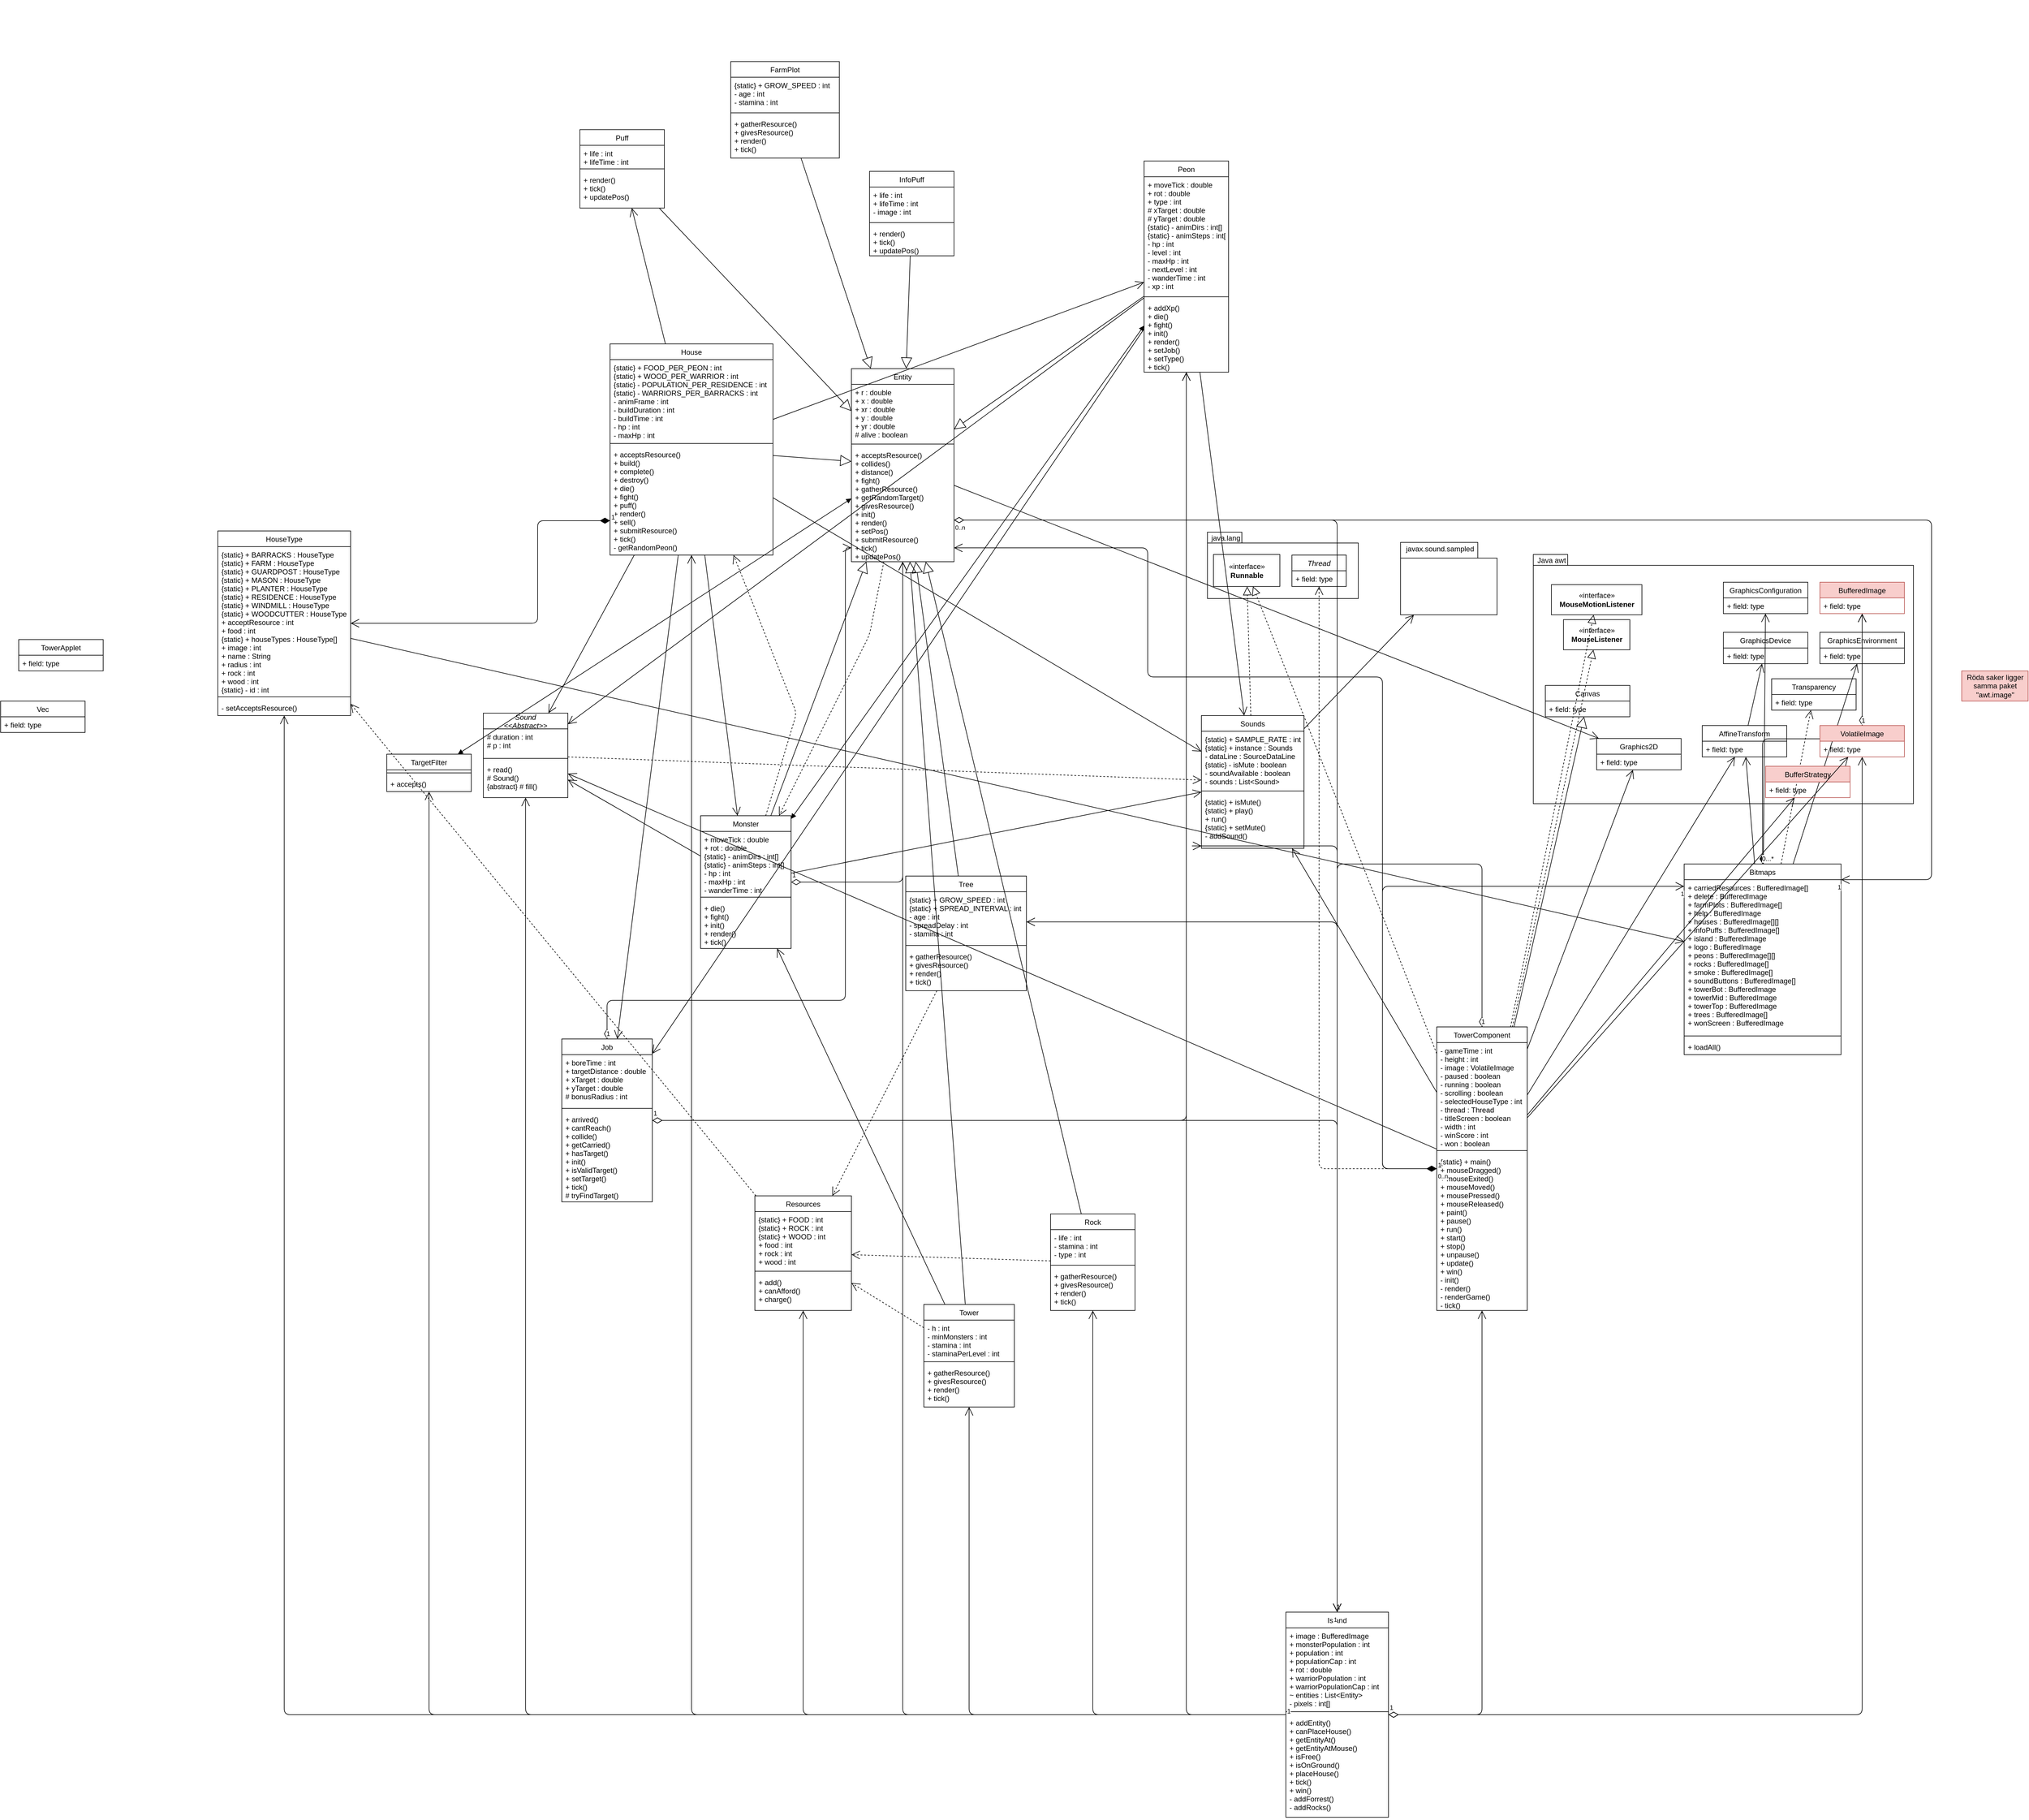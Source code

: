 <mxfile version="12.4.2" type="github" pages="1">
  <diagram id="qoq7YZ_r1GSnPS3LyImX" name="Page-1">
    <mxGraphModel dx="4709" dy="6975" grid="1" gridSize="10" guides="1" tooltips="1" connect="1" arrows="1" fold="1" page="1" pageScale="1" pageWidth="3300" pageHeight="4681" math="0" shadow="0">
      <root>
        <mxCell id="0"/>
        <mxCell id="1" parent="0"/>
        <mxCell id="ye1H6EyIyC5CVGx2KqB--93" value="" style="shape=folder;fontStyle=1;spacingTop=10;tabWidth=57;tabHeight=18;tabPosition=left;html=1;" parent="1" vertex="1">
          <mxGeometry x="3010" y="127" width="630" height="413" as="geometry"/>
        </mxCell>
        <mxCell id="ye1H6EyIyC5CVGx2KqB--89" value="" style="shape=folder;fontStyle=1;spacingTop=10;tabWidth=57;tabHeight=18;tabPosition=left;html=1;" parent="1" vertex="1">
          <mxGeometry x="2470" y="90" width="250" height="110" as="geometry"/>
        </mxCell>
        <mxCell id="ye1H6EyIyC5CVGx2KqB--1" value="Entity" style="swimlane;fontStyle=0;childLayout=stackLayout;horizontal=1;startSize=26;fillColor=none;horizontalStack=0;resizeParent=1;resizeParentMax=0;resizeLast=0;collapsible=1;marginBottom=0;" parent="1" vertex="1">
          <mxGeometry x="1880" y="-181" width="170" height="320" as="geometry"/>
        </mxCell>
        <mxCell id="ye1H6EyIyC5CVGx2KqB--3" value="+ r : double &#xa;+ x : double &#xa;+ xr : double &#xa;+ y : double &#xa;+ yr : double &#xa;# alive : boolean " style="text;strokeColor=none;fillColor=none;align=left;verticalAlign=top;spacingLeft=4;spacingRight=4;overflow=hidden;rotatable=0;points=[[0,0.5],[1,0.5]];portConstraint=eastwest;" parent="ye1H6EyIyC5CVGx2KqB--1" vertex="1">
          <mxGeometry y="26" width="170" height="94" as="geometry"/>
        </mxCell>
        <mxCell id="H5ZQFPWd7AIUB-clA86X-6" value="" style="line;strokeWidth=1;fillColor=none;align=left;verticalAlign=middle;spacingTop=-1;spacingLeft=3;spacingRight=3;rotatable=0;labelPosition=right;points=[];portConstraint=eastwest;" parent="ye1H6EyIyC5CVGx2KqB--1" vertex="1">
          <mxGeometry y="120" width="170" height="10" as="geometry"/>
        </mxCell>
        <mxCell id="H5ZQFPWd7AIUB-clA86X-8" value="+ acceptsResource() &#xa;+ collides() &#xa;+ distance() &#xa;+ fight() &#xa;+ gatherResource() &#xa;+ getRandomTarget() &#xa;+ givesResource() &#xa;+ init() &#xa;+ render() &#xa;+ setPos() &#xa;+ submitResource() &#xa;+ tick() &#xa;+ updatePos() " style="text;strokeColor=none;fillColor=none;align=left;verticalAlign=top;spacingLeft=4;spacingRight=4;overflow=hidden;rotatable=0;points=[[0,0.5],[1,0.5]];portConstraint=eastwest;" parent="ye1H6EyIyC5CVGx2KqB--1" vertex="1">
          <mxGeometry y="130" width="170" height="190" as="geometry"/>
        </mxCell>
        <mxCell id="ye1H6EyIyC5CVGx2KqB--5" value="Bitmaps" style="swimlane;fontStyle=0;childLayout=stackLayout;horizontal=1;startSize=26;fillColor=none;horizontalStack=0;resizeParent=1;resizeParentMax=0;resizeLast=0;collapsible=1;marginBottom=0;" parent="1" vertex="1">
          <mxGeometry x="3260" y="640" width="260" height="316" as="geometry"/>
        </mxCell>
        <mxCell id="ye1H6EyIyC5CVGx2KqB--6" value="+ carriedResources : BufferedImage[] &#xa;+ delete : BufferedImage &#xa;+ farmPlots : BufferedImage[] &#xa;+ help : BufferedImage &#xa;+ houses : BufferedImage[][] &#xa;+ infoPuffs : BufferedImage[] &#xa;+ island : BufferedImage&#xa;+ logo : BufferedImage &#xa;+ peons : BufferedImage[][] &#xa;+ rocks : BufferedImage[] &#xa;+ smoke : BufferedImage[] &#xa;+ soundButtons : BufferedImage[] &#xa;+ towerBot : BufferedImage &#xa;+ towerMid : BufferedImage &#xa;+ towerTop : BufferedImage &#xa;+ trees : BufferedImage[] &#xa;+ wonScreen : BufferedImage " style="text;strokeColor=none;fillColor=none;align=left;verticalAlign=top;spacingLeft=4;spacingRight=4;overflow=hidden;rotatable=0;points=[[0,0.5],[1,0.5]];portConstraint=eastwest;" parent="ye1H6EyIyC5CVGx2KqB--5" vertex="1">
          <mxGeometry y="26" width="260" height="254" as="geometry"/>
        </mxCell>
        <mxCell id="H5ZQFPWd7AIUB-clA86X-1" value="" style="line;strokeWidth=1;fillColor=none;align=left;verticalAlign=middle;spacingTop=-1;spacingLeft=3;spacingRight=3;rotatable=0;labelPosition=right;points=[];portConstraint=eastwest;" parent="ye1H6EyIyC5CVGx2KqB--5" vertex="1">
          <mxGeometry y="280" width="260" height="10" as="geometry"/>
        </mxCell>
        <mxCell id="H5ZQFPWd7AIUB-clA86X-5" value="+ loadAll() " style="text;strokeColor=none;fillColor=none;align=left;verticalAlign=top;spacingLeft=4;spacingRight=4;overflow=hidden;rotatable=0;points=[[0,0.5],[1,0.5]];portConstraint=eastwest;" parent="ye1H6EyIyC5CVGx2KqB--5" vertex="1">
          <mxGeometry y="290" width="260" height="26" as="geometry"/>
        </mxCell>
        <mxCell id="ye1H6EyIyC5CVGx2KqB--25" value="FarmPlot" style="swimlane;fontStyle=0;childLayout=stackLayout;horizontal=1;startSize=26;fillColor=none;horizontalStack=0;resizeParent=1;resizeParentMax=0;resizeLast=0;collapsible=1;marginBottom=0;" parent="1" vertex="1">
          <mxGeometry x="1680" y="-690" width="180" height="160" as="geometry"/>
        </mxCell>
        <mxCell id="H5ZQFPWd7AIUB-clA86X-10" value="{static} + GROW_SPEED : int&#xa;- age : int&#xa;- stamina : int" style="text;strokeColor=none;fillColor=none;align=left;verticalAlign=top;spacingLeft=4;spacingRight=4;overflow=hidden;rotatable=0;points=[[0,0.5],[1,0.5]];portConstraint=eastwest;" parent="ye1H6EyIyC5CVGx2KqB--25" vertex="1">
          <mxGeometry y="26" width="180" height="54" as="geometry"/>
        </mxCell>
        <mxCell id="H5ZQFPWd7AIUB-clA86X-9" value="" style="line;strokeWidth=1;fillColor=none;align=left;verticalAlign=middle;spacingTop=-1;spacingLeft=3;spacingRight=3;rotatable=0;labelPosition=right;points=[];portConstraint=eastwest;" parent="ye1H6EyIyC5CVGx2KqB--25" vertex="1">
          <mxGeometry y="80" width="180" height="10" as="geometry"/>
        </mxCell>
        <mxCell id="ye1H6EyIyC5CVGx2KqB--26" value="+ gatherResource()&#xa;+ givesResource()&#xa;+ render()&#xa;+ tick()" style="text;strokeColor=none;fillColor=none;align=left;verticalAlign=top;spacingLeft=4;spacingRight=4;overflow=hidden;rotatable=0;points=[[0,0.5],[1,0.5]];portConstraint=eastwest;" parent="ye1H6EyIyC5CVGx2KqB--25" vertex="1">
          <mxGeometry y="90" width="180" height="70" as="geometry"/>
        </mxCell>
        <mxCell id="ye1H6EyIyC5CVGx2KqB--36" value="House" style="swimlane;fontStyle=0;childLayout=stackLayout;horizontal=1;startSize=26;fillColor=none;horizontalStack=0;resizeParent=1;resizeParentMax=0;resizeLast=0;collapsible=1;marginBottom=0;" parent="1" vertex="1">
          <mxGeometry x="1480" y="-222" width="270" height="350" as="geometry"/>
        </mxCell>
        <mxCell id="ye1H6EyIyC5CVGx2KqB--37" value="{static} + FOOD_PER_PEON : int&#xa;{static} + WOOD_PER_WARRIOR : int&#xa;{static} - POPULATION_PER_RESIDENCE : int&#xa;{static} - WARRIORS_PER_BARRACKS : int&#xa;- animFrame : int&#xa;- buildDuration : int&#xa;- buildTime : int&#xa;- hp : int&#xa;- maxHp : int" style="text;strokeColor=none;fillColor=none;align=left;verticalAlign=top;spacingLeft=4;spacingRight=4;overflow=hidden;rotatable=0;points=[[0,0.5],[1,0.5]];portConstraint=eastwest;" parent="ye1H6EyIyC5CVGx2KqB--36" vertex="1">
          <mxGeometry y="26" width="270" height="134" as="geometry"/>
        </mxCell>
        <mxCell id="H5ZQFPWd7AIUB-clA86X-12" value="" style="line;strokeWidth=1;fillColor=none;align=left;verticalAlign=middle;spacingTop=-1;spacingLeft=3;spacingRight=3;rotatable=0;labelPosition=right;points=[];portConstraint=eastwest;" parent="ye1H6EyIyC5CVGx2KqB--36" vertex="1">
          <mxGeometry y="160" width="270" height="10" as="geometry"/>
        </mxCell>
        <mxCell id="H5ZQFPWd7AIUB-clA86X-13" value="+ acceptsResource()&#xa;+ build()&#xa;+ complete()&#xa;+ destroy()&#xa;+ die()&#xa;+ fight()&#xa;+ puff()&#xa;+ render()&#xa;+ sell()&#xa;+ submitResource()&#xa;+ tick()&#xa;- getRandomPeon()" style="text;strokeColor=none;fillColor=none;align=left;verticalAlign=top;spacingLeft=4;spacingRight=4;overflow=hidden;rotatable=0;points=[[0,0.5],[1,0.5]];portConstraint=eastwest;" parent="ye1H6EyIyC5CVGx2KqB--36" vertex="1">
          <mxGeometry y="170" width="270" height="180" as="geometry"/>
        </mxCell>
        <mxCell id="ye1H6EyIyC5CVGx2KqB--38" value="HouseType" style="swimlane;fontStyle=0;childLayout=stackLayout;horizontal=1;startSize=26;fillColor=none;horizontalStack=0;resizeParent=1;resizeParentMax=0;resizeLast=0;collapsible=1;marginBottom=0;" parent="1" vertex="1">
          <mxGeometry x="830" y="88" width="220" height="306" as="geometry"/>
        </mxCell>
        <mxCell id="ye1H6EyIyC5CVGx2KqB--39" value="{static} + BARRACKS : HouseType&#xa;{static} + FARM : HouseType&#xa;{static} + GUARDPOST : HouseType&#xa;{static} + MASON : HouseType&#xa;{static} + PLANTER : HouseType&#xa;{static} + RESIDENCE : HouseType&#xa;{static} + WINDMILL : HouseType&#xa;{static} + WOODCUTTER : HouseType&#xa;+ acceptResource : int&#xa;+ food : int&#xa;{static} + houseTypes : HouseType[]&#xa;+ image : int&#xa;+ name : String&#xa;+ radius : int&#xa;+ rock : int&#xa;+ wood : int&#xa;{static} - id : int" style="text;strokeColor=none;fillColor=none;align=left;verticalAlign=top;spacingLeft=4;spacingRight=4;overflow=hidden;rotatable=0;points=[[0,0.5],[1,0.5]];portConstraint=eastwest;" parent="ye1H6EyIyC5CVGx2KqB--38" vertex="1">
          <mxGeometry y="26" width="220" height="244" as="geometry"/>
        </mxCell>
        <mxCell id="H5ZQFPWd7AIUB-clA86X-14" value="" style="line;strokeWidth=1;fillColor=none;align=left;verticalAlign=middle;spacingTop=-1;spacingLeft=3;spacingRight=3;rotatable=0;labelPosition=right;points=[];portConstraint=eastwest;" parent="ye1H6EyIyC5CVGx2KqB--38" vertex="1">
          <mxGeometry y="270" width="220" height="10" as="geometry"/>
        </mxCell>
        <mxCell id="H5ZQFPWd7AIUB-clA86X-15" value="- setAcceptsResource()&#xa;" style="text;strokeColor=none;fillColor=none;align=left;verticalAlign=top;spacingLeft=4;spacingRight=4;overflow=hidden;rotatable=0;points=[[0,0.5],[1,0.5]];portConstraint=eastwest;" parent="ye1H6EyIyC5CVGx2KqB--38" vertex="1">
          <mxGeometry y="280" width="220" height="26" as="geometry"/>
        </mxCell>
        <mxCell id="ye1H6EyIyC5CVGx2KqB--40" value="InfoPuff" style="swimlane;fontStyle=0;childLayout=stackLayout;horizontal=1;startSize=26;fillColor=none;horizontalStack=0;resizeParent=1;resizeParentMax=0;resizeLast=0;collapsible=1;marginBottom=0;" parent="1" vertex="1">
          <mxGeometry x="1910" y="-508" width="140" height="140" as="geometry"/>
        </mxCell>
        <mxCell id="ye1H6EyIyC5CVGx2KqB--41" value="+ life : int&#xa;+ lifeTime : int&#xa;- image : int" style="text;strokeColor=none;fillColor=none;align=left;verticalAlign=top;spacingLeft=4;spacingRight=4;overflow=hidden;rotatable=0;points=[[0,0.5],[1,0.5]];portConstraint=eastwest;" parent="ye1H6EyIyC5CVGx2KqB--40" vertex="1">
          <mxGeometry y="26" width="140" height="54" as="geometry"/>
        </mxCell>
        <mxCell id="H5ZQFPWd7AIUB-clA86X-17" value="" style="line;strokeWidth=1;fillColor=none;align=left;verticalAlign=middle;spacingTop=-1;spacingLeft=3;spacingRight=3;rotatable=0;labelPosition=right;points=[];portConstraint=eastwest;" parent="ye1H6EyIyC5CVGx2KqB--40" vertex="1">
          <mxGeometry y="80" width="140" height="10" as="geometry"/>
        </mxCell>
        <mxCell id="H5ZQFPWd7AIUB-clA86X-7" value="+ render()&#xa;+ tick()&#xa;+ updatePos() " style="text;strokeColor=none;fillColor=none;align=left;verticalAlign=top;spacingLeft=4;spacingRight=4;overflow=hidden;rotatable=0;points=[[0,0.5],[1,0.5]];portConstraint=eastwest;" parent="ye1H6EyIyC5CVGx2KqB--40" vertex="1">
          <mxGeometry y="90" width="140" height="50" as="geometry"/>
        </mxCell>
        <mxCell id="ye1H6EyIyC5CVGx2KqB--42" value="Island" style="swimlane;fontStyle=0;childLayout=stackLayout;horizontal=1;startSize=26;fillColor=none;horizontalStack=0;resizeParent=1;resizeParentMax=0;resizeLast=0;collapsible=1;marginBottom=0;" parent="1" vertex="1">
          <mxGeometry x="2600" y="1880" width="170" height="340" as="geometry"/>
        </mxCell>
        <mxCell id="ye1H6EyIyC5CVGx2KqB--43" value="+ image : BufferedImage&#xa;+ monsterPopulation : int&#xa;+ population : int&#xa;+ populationCap : int&#xa;+ rot : double&#xa;+ warriorPopulation : int&#xa;+ warriorPopulationCap : int&#xa;~ entities : List&lt;Entity&gt;&#xa;- pixels : int[]" style="text;strokeColor=none;fillColor=none;align=left;verticalAlign=top;spacingLeft=4;spacingRight=4;overflow=hidden;rotatable=0;points=[[0,0.5],[1,0.5]];portConstraint=eastwest;" parent="ye1H6EyIyC5CVGx2KqB--42" vertex="1">
          <mxGeometry y="26" width="170" height="134" as="geometry"/>
        </mxCell>
        <mxCell id="ruju_pkgRnl55fsP5Uep-8" value="" style="line;strokeWidth=1;fillColor=none;align=left;verticalAlign=middle;spacingTop=-1;spacingLeft=3;spacingRight=3;rotatable=0;labelPosition=right;points=[];portConstraint=eastwest;" vertex="1" parent="ye1H6EyIyC5CVGx2KqB--42">
          <mxGeometry y="160" width="170" height="10" as="geometry"/>
        </mxCell>
        <mxCell id="ruju_pkgRnl55fsP5Uep-5" value="+ addEntity()&#xa;+ canPlaceHouse()&#xa;+ getEntityAt()&#xa;+ getEntityAtMouse()&#xa;+ isFree()&#xa;+ isOnGround()&#xa;+ placeHouse()&#xa;+ tick()&#xa;+ win()&#xa;- addForrest()&#xa;- addRocks()" style="text;strokeColor=none;fillColor=none;align=left;verticalAlign=top;spacingLeft=4;spacingRight=4;overflow=hidden;rotatable=0;points=[[0,0.5],[1,0.5]];portConstraint=eastwest;" vertex="1" parent="ye1H6EyIyC5CVGx2KqB--42">
          <mxGeometry y="170" width="170" height="170" as="geometry"/>
        </mxCell>
        <mxCell id="ye1H6EyIyC5CVGx2KqB--44" value="Job" style="swimlane;fontStyle=0;childLayout=stackLayout;horizontal=1;startSize=26;fillColor=none;horizontalStack=0;resizeParent=1;resizeParentMax=0;resizeLast=0;collapsible=1;marginBottom=0;" parent="1" vertex="1">
          <mxGeometry x="1400" y="930" width="150" height="270" as="geometry"/>
        </mxCell>
        <mxCell id="ye1H6EyIyC5CVGx2KqB--45" value="+ boreTime : int&#xa;+ targetDistance : double&#xa;+ xTarget : double&#xa;+ yTarget : double&#xa;# bonusRadius : int" style="text;strokeColor=none;fillColor=none;align=left;verticalAlign=top;spacingLeft=4;spacingRight=4;overflow=hidden;rotatable=0;points=[[0,0.5],[1,0.5]];portConstraint=eastwest;" parent="ye1H6EyIyC5CVGx2KqB--44" vertex="1">
          <mxGeometry y="26" width="150" height="84" as="geometry"/>
        </mxCell>
        <mxCell id="ruju_pkgRnl55fsP5Uep-10" value="" style="line;strokeWidth=1;fillColor=none;align=left;verticalAlign=middle;spacingTop=-1;spacingLeft=3;spacingRight=3;rotatable=0;labelPosition=right;points=[];portConstraint=eastwest;" vertex="1" parent="ye1H6EyIyC5CVGx2KqB--44">
          <mxGeometry y="110" width="150" height="10" as="geometry"/>
        </mxCell>
        <mxCell id="ruju_pkgRnl55fsP5Uep-11" value="+ arrived()&#xa;+ cantReach()&#xa;+ collide()&#xa;+ getCarried()&#xa;+ hasTarget()&#xa;+ init()&#xa;+ isValidTarget()&#xa;+ setTarget()&#xa;+ tick()&#xa;# tryFindTarget()" style="text;strokeColor=none;fillColor=none;align=left;verticalAlign=top;spacingLeft=4;spacingRight=4;overflow=hidden;rotatable=0;points=[[0,0.5],[1,0.5]];portConstraint=eastwest;" vertex="1" parent="ye1H6EyIyC5CVGx2KqB--44">
          <mxGeometry y="120" width="150" height="150" as="geometry"/>
        </mxCell>
        <mxCell id="ye1H6EyIyC5CVGx2KqB--46" value="Monster" style="swimlane;fontStyle=0;childLayout=stackLayout;horizontal=1;startSize=26;fillColor=none;horizontalStack=0;resizeParent=1;resizeParentMax=0;resizeLast=0;collapsible=1;marginBottom=0;" parent="1" vertex="1">
          <mxGeometry x="1630" y="560" width="150" height="220" as="geometry"/>
        </mxCell>
        <mxCell id="ye1H6EyIyC5CVGx2KqB--47" value="+ moveTick : double&#xa;+ rot : double&#xa;{static} - animDirs : int[]&#xa;{static} - animSteps : int[]&#xa;- hp : int&#xa;- maxHp : int&#xa;- wanderTime : int" style="text;strokeColor=none;fillColor=none;align=left;verticalAlign=top;spacingLeft=4;spacingRight=4;overflow=hidden;rotatable=0;points=[[0,0.5],[1,0.5]];portConstraint=eastwest;" parent="ye1H6EyIyC5CVGx2KqB--46" vertex="1">
          <mxGeometry y="26" width="150" height="104" as="geometry"/>
        </mxCell>
        <mxCell id="ruju_pkgRnl55fsP5Uep-12" value="" style="line;strokeWidth=1;fillColor=none;align=left;verticalAlign=middle;spacingTop=-1;spacingLeft=3;spacingRight=3;rotatable=0;labelPosition=right;points=[];portConstraint=eastwest;" vertex="1" parent="ye1H6EyIyC5CVGx2KqB--46">
          <mxGeometry y="130" width="150" height="10" as="geometry"/>
        </mxCell>
        <mxCell id="ruju_pkgRnl55fsP5Uep-13" value="+ die()&#xa;+ fight()&#xa;+ init()&#xa;+ render()&#xa;+ tick()" style="text;strokeColor=none;fillColor=none;align=left;verticalAlign=top;spacingLeft=4;spacingRight=4;overflow=hidden;rotatable=0;points=[[0,0.5],[1,0.5]];portConstraint=eastwest;" vertex="1" parent="ye1H6EyIyC5CVGx2KqB--46">
          <mxGeometry y="140" width="150" height="80" as="geometry"/>
        </mxCell>
        <mxCell id="ye1H6EyIyC5CVGx2KqB--48" value="Peon" style="swimlane;fontStyle=0;childLayout=stackLayout;horizontal=1;startSize=26;fillColor=none;horizontalStack=0;resizeParent=1;resizeParentMax=0;resizeLast=0;collapsible=1;marginBottom=0;" parent="1" vertex="1">
          <mxGeometry x="2365" y="-525.12" width="140" height="350" as="geometry"/>
        </mxCell>
        <mxCell id="ye1H6EyIyC5CVGx2KqB--49" value="+ moveTick : double&#xa;+ rot : double&#xa;+ type : int&#xa;# xTarget : double&#xa;# yTarget : double&#xa;{static} - animDirs : int[]&#xa;{static} - animSteps : int[]&#xa;- hp : int&#xa;- level : int&#xa;- maxHp : int&#xa;- nextLevel : int&#xa;- wanderTime : int&#xa;- xp : int" style="text;strokeColor=none;fillColor=none;align=left;verticalAlign=top;spacingLeft=4;spacingRight=4;overflow=hidden;rotatable=0;points=[[0,0.5],[1,0.5]];portConstraint=eastwest;" parent="ye1H6EyIyC5CVGx2KqB--48" vertex="1">
          <mxGeometry y="26" width="140" height="194" as="geometry"/>
        </mxCell>
        <mxCell id="ruju_pkgRnl55fsP5Uep-15" value="" style="line;strokeWidth=1;fillColor=none;align=left;verticalAlign=middle;spacingTop=-1;spacingLeft=3;spacingRight=3;rotatable=0;labelPosition=right;points=[];portConstraint=eastwest;" vertex="1" parent="ye1H6EyIyC5CVGx2KqB--48">
          <mxGeometry y="220" width="140" height="10" as="geometry"/>
        </mxCell>
        <mxCell id="ruju_pkgRnl55fsP5Uep-14" value="+ addXp()&#xa;+ die()&#xa;+ fight()&#xa;+ init()&#xa;+ render()&#xa;+ setJob()&#xa;+ setType()&#xa;+ tick()" style="text;strokeColor=none;fillColor=none;align=left;verticalAlign=top;spacingLeft=4;spacingRight=4;overflow=hidden;rotatable=0;points=[[0,0.5],[1,0.5]];portConstraint=eastwest;" vertex="1" parent="ye1H6EyIyC5CVGx2KqB--48">
          <mxGeometry y="230" width="140" height="120" as="geometry"/>
        </mxCell>
        <mxCell id="ye1H6EyIyC5CVGx2KqB--50" value="Puff" style="swimlane;fontStyle=0;childLayout=stackLayout;horizontal=1;startSize=26;fillColor=none;horizontalStack=0;resizeParent=1;resizeParentMax=0;resizeLast=0;collapsible=1;marginBottom=0;" parent="1" vertex="1">
          <mxGeometry x="1430" y="-577.12" width="140" height="130" as="geometry"/>
        </mxCell>
        <mxCell id="ye1H6EyIyC5CVGx2KqB--51" value="+ life : int&#xa;+ lifeTime : int" style="text;strokeColor=none;fillColor=none;align=left;verticalAlign=top;spacingLeft=4;spacingRight=4;overflow=hidden;rotatable=0;points=[[0,0.5],[1,0.5]];portConstraint=eastwest;" parent="ye1H6EyIyC5CVGx2KqB--50" vertex="1">
          <mxGeometry y="26" width="140" height="34" as="geometry"/>
        </mxCell>
        <mxCell id="ruju_pkgRnl55fsP5Uep-17" value="" style="line;strokeWidth=1;fillColor=none;align=left;verticalAlign=middle;spacingTop=-1;spacingLeft=3;spacingRight=3;rotatable=0;labelPosition=right;points=[];portConstraint=eastwest;" vertex="1" parent="ye1H6EyIyC5CVGx2KqB--50">
          <mxGeometry y="60" width="140" height="10" as="geometry"/>
        </mxCell>
        <mxCell id="ruju_pkgRnl55fsP5Uep-18" value="+ render()&#xa;+ tick()&#xa;+ updatePos()" style="text;strokeColor=none;fillColor=none;align=left;verticalAlign=top;spacingLeft=4;spacingRight=4;overflow=hidden;rotatable=0;points=[[0,0.5],[1,0.5]];portConstraint=eastwest;" vertex="1" parent="ye1H6EyIyC5CVGx2KqB--50">
          <mxGeometry y="70" width="140" height="60" as="geometry"/>
        </mxCell>
        <mxCell id="ye1H6EyIyC5CVGx2KqB--52" value="Resources" style="swimlane;fontStyle=0;childLayout=stackLayout;horizontal=1;startSize=26;fillColor=none;horizontalStack=0;resizeParent=1;resizeParentMax=0;resizeLast=0;collapsible=1;marginBottom=0;" parent="1" vertex="1">
          <mxGeometry x="1720" y="1190" width="160" height="190" as="geometry"/>
        </mxCell>
        <mxCell id="ye1H6EyIyC5CVGx2KqB--53" value="{static} + FOOD : int&#xa;{static} + ROCK : int&#xa;{static} + WOOD : int&#xa;+ food : int&#xa;+ rock : int&#xa;+ wood : int" style="text;strokeColor=none;fillColor=none;align=left;verticalAlign=top;spacingLeft=4;spacingRight=4;overflow=hidden;rotatable=0;points=[[0,0.5],[1,0.5]];portConstraint=eastwest;" parent="ye1H6EyIyC5CVGx2KqB--52" vertex="1">
          <mxGeometry y="26" width="160" height="94" as="geometry"/>
        </mxCell>
        <mxCell id="ruju_pkgRnl55fsP5Uep-19" value="" style="line;strokeWidth=1;fillColor=none;align=left;verticalAlign=middle;spacingTop=-1;spacingLeft=3;spacingRight=3;rotatable=0;labelPosition=right;points=[];portConstraint=eastwest;" vertex="1" parent="ye1H6EyIyC5CVGx2KqB--52">
          <mxGeometry y="120" width="160" height="10" as="geometry"/>
        </mxCell>
        <mxCell id="ruju_pkgRnl55fsP5Uep-20" value="+ add()&#xa;+ canAfford()&#xa;+ charge()" style="text;strokeColor=none;fillColor=none;align=left;verticalAlign=top;spacingLeft=4;spacingRight=4;overflow=hidden;rotatable=0;points=[[0,0.5],[1,0.5]];portConstraint=eastwest;" vertex="1" parent="ye1H6EyIyC5CVGx2KqB--52">
          <mxGeometry y="130" width="160" height="60" as="geometry"/>
        </mxCell>
        <mxCell id="ye1H6EyIyC5CVGx2KqB--54" value="Rock" style="swimlane;fontStyle=0;childLayout=stackLayout;horizontal=1;startSize=26;fillColor=none;horizontalStack=0;resizeParent=1;resizeParentMax=0;resizeLast=0;collapsible=1;marginBottom=0;" parent="1" vertex="1">
          <mxGeometry x="2210" y="1220" width="140" height="160" as="geometry"/>
        </mxCell>
        <mxCell id="ye1H6EyIyC5CVGx2KqB--55" value="- life : int&#xa;- stamina : int&#xa;- type : int" style="text;strokeColor=none;fillColor=none;align=left;verticalAlign=top;spacingLeft=4;spacingRight=4;overflow=hidden;rotatable=0;points=[[0,0.5],[1,0.5]];portConstraint=eastwest;" parent="ye1H6EyIyC5CVGx2KqB--54" vertex="1">
          <mxGeometry y="26" width="140" height="54" as="geometry"/>
        </mxCell>
        <mxCell id="ruju_pkgRnl55fsP5Uep-21" value="" style="line;strokeWidth=1;fillColor=none;align=left;verticalAlign=middle;spacingTop=-1;spacingLeft=3;spacingRight=3;rotatable=0;labelPosition=right;points=[];portConstraint=eastwest;" vertex="1" parent="ye1H6EyIyC5CVGx2KqB--54">
          <mxGeometry y="80" width="140" height="10" as="geometry"/>
        </mxCell>
        <mxCell id="ruju_pkgRnl55fsP5Uep-22" value="+ gatherResource()&#xa;+ givesResource()&#xa;+ render()&#xa;+ tick()" style="text;strokeColor=none;fillColor=none;align=left;verticalAlign=top;spacingLeft=4;spacingRight=4;overflow=hidden;rotatable=0;points=[[0,0.5],[1,0.5]];portConstraint=eastwest;" vertex="1" parent="ye1H6EyIyC5CVGx2KqB--54">
          <mxGeometry y="90" width="140" height="70" as="geometry"/>
        </mxCell>
        <mxCell id="ye1H6EyIyC5CVGx2KqB--56" value="Sounds" style="swimlane;fontStyle=0;childLayout=stackLayout;horizontal=1;startSize=26;fillColor=none;horizontalStack=0;resizeParent=1;resizeParentMax=0;resizeLast=0;collapsible=1;marginBottom=0;" parent="1" vertex="1">
          <mxGeometry x="2460" y="394" width="170" height="220" as="geometry"/>
        </mxCell>
        <mxCell id="ye1H6EyIyC5CVGx2KqB--57" value="{static} + SAMPLE_RATE : int&#xa;{static} + instance : Sounds&#xa;- dataLine : SourceDataLine&#xa;{static} - isMute : boolean&#xa;- soundAvailable : boolean&#xa;- sounds : List&lt;Sound&gt;" style="text;strokeColor=none;fillColor=none;align=left;verticalAlign=top;spacingLeft=4;spacingRight=4;overflow=hidden;rotatable=0;points=[[0,0.5],[1,0.5]];portConstraint=eastwest;" parent="ye1H6EyIyC5CVGx2KqB--56" vertex="1">
          <mxGeometry y="26" width="170" height="94" as="geometry"/>
        </mxCell>
        <mxCell id="ruju_pkgRnl55fsP5Uep-29" value="" style="line;strokeWidth=1;fillColor=none;align=left;verticalAlign=middle;spacingTop=-1;spacingLeft=3;spacingRight=3;rotatable=0;labelPosition=right;points=[];portConstraint=eastwest;" vertex="1" parent="ye1H6EyIyC5CVGx2KqB--56">
          <mxGeometry y="120" width="170" height="10" as="geometry"/>
        </mxCell>
        <mxCell id="ruju_pkgRnl55fsP5Uep-30" value="{static} + isMute()&#xa;{static} + play()&#xa;+ run()&#xa;{static} + setMute()&#xa;- addSound()" style="text;strokeColor=none;fillColor=none;align=left;verticalAlign=top;spacingLeft=4;spacingRight=4;overflow=hidden;rotatable=0;points=[[0,0.5],[1,0.5]];portConstraint=eastwest;" vertex="1" parent="ye1H6EyIyC5CVGx2KqB--56">
          <mxGeometry y="130" width="170" height="90" as="geometry"/>
        </mxCell>
        <mxCell id="ye1H6EyIyC5CVGx2KqB--58" value="Sound&#xa;&lt;&lt;Abstract&gt;&gt;" style="swimlane;fontStyle=2;childLayout=stackLayout;horizontal=1;startSize=26;fillColor=none;horizontalStack=0;resizeParent=1;resizeParentMax=0;resizeLast=0;collapsible=1;marginBottom=0;" parent="1" vertex="1">
          <mxGeometry x="1270" y="390" width="140" height="140" as="geometry"/>
        </mxCell>
        <mxCell id="ye1H6EyIyC5CVGx2KqB--59" value="# duration : int&#xa;# p : int" style="text;strokeColor=none;fillColor=none;align=left;verticalAlign=top;spacingLeft=4;spacingRight=4;overflow=hidden;rotatable=0;points=[[0,0.5],[1,0.5]];portConstraint=eastwest;" parent="ye1H6EyIyC5CVGx2KqB--58" vertex="1">
          <mxGeometry y="26" width="140" height="44" as="geometry"/>
        </mxCell>
        <mxCell id="ruju_pkgRnl55fsP5Uep-32" value="" style="line;strokeWidth=1;fillColor=none;align=left;verticalAlign=middle;spacingTop=-1;spacingLeft=3;spacingRight=3;rotatable=0;labelPosition=right;points=[];portConstraint=eastwest;" vertex="1" parent="ye1H6EyIyC5CVGx2KqB--58">
          <mxGeometry y="70" width="140" height="10" as="geometry"/>
        </mxCell>
        <mxCell id="ruju_pkgRnl55fsP5Uep-33" value="+ read()&#xa;# Sound()&#xa;{abstract} # fill()" style="text;strokeColor=none;fillColor=none;align=left;verticalAlign=top;spacingLeft=4;spacingRight=4;overflow=hidden;rotatable=0;points=[[0,0.5],[1,0.5]];portConstraint=eastwest;" vertex="1" parent="ye1H6EyIyC5CVGx2KqB--58">
          <mxGeometry y="80" width="140" height="60" as="geometry"/>
        </mxCell>
        <mxCell id="ye1H6EyIyC5CVGx2KqB--60" value="TargetFilter" style="swimlane;fontStyle=0;childLayout=stackLayout;horizontal=1;startSize=26;fillColor=none;horizontalStack=0;resizeParent=1;resizeParentMax=0;resizeLast=0;collapsible=1;marginBottom=0;" parent="1" vertex="1">
          <mxGeometry x="1110" y="458" width="140" height="62" as="geometry"/>
        </mxCell>
        <mxCell id="ruju_pkgRnl55fsP5Uep-34" value="" style="line;strokeWidth=1;fillColor=none;align=left;verticalAlign=middle;spacingTop=-1;spacingLeft=3;spacingRight=3;rotatable=0;labelPosition=right;points=[];portConstraint=eastwest;" vertex="1" parent="ye1H6EyIyC5CVGx2KqB--60">
          <mxGeometry y="26" width="140" height="10" as="geometry"/>
        </mxCell>
        <mxCell id="ye1H6EyIyC5CVGx2KqB--61" value="+ accepts()&#xa;" style="text;strokeColor=none;fillColor=none;align=left;verticalAlign=top;spacingLeft=4;spacingRight=4;overflow=hidden;rotatable=0;points=[[0,0.5],[1,0.5]];portConstraint=eastwest;" parent="ye1H6EyIyC5CVGx2KqB--60" vertex="1">
          <mxGeometry y="36" width="140" height="26" as="geometry"/>
        </mxCell>
        <mxCell id="ye1H6EyIyC5CVGx2KqB--62" value="Tower" style="swimlane;fontStyle=0;childLayout=stackLayout;horizontal=1;startSize=26;fillColor=none;horizontalStack=0;resizeParent=1;resizeParentMax=0;resizeLast=0;collapsible=1;marginBottom=0;" parent="1" vertex="1">
          <mxGeometry x="2000" y="1370" width="150" height="170" as="geometry"/>
        </mxCell>
        <mxCell id="ye1H6EyIyC5CVGx2KqB--63" value="- h : int&#xa;- minMonsters : int&#xa;- stamina : int&#xa;- staminaPerLevel : int" style="text;strokeColor=none;fillColor=none;align=left;verticalAlign=top;spacingLeft=4;spacingRight=4;overflow=hidden;rotatable=0;points=[[0,0.5],[1,0.5]];portConstraint=eastwest;" parent="ye1H6EyIyC5CVGx2KqB--62" vertex="1">
          <mxGeometry y="26" width="150" height="64" as="geometry"/>
        </mxCell>
        <mxCell id="ruju_pkgRnl55fsP5Uep-35" value="" style="line;strokeWidth=1;fillColor=none;align=left;verticalAlign=middle;spacingTop=-1;spacingLeft=3;spacingRight=3;rotatable=0;labelPosition=right;points=[];portConstraint=eastwest;" vertex="1" parent="ye1H6EyIyC5CVGx2KqB--62">
          <mxGeometry y="90" width="150" height="10" as="geometry"/>
        </mxCell>
        <mxCell id="ruju_pkgRnl55fsP5Uep-36" value="+ gatherResource()&#xa;+ givesResource()&#xa;+ render()&#xa;+ tick()" style="text;strokeColor=none;fillColor=none;align=left;verticalAlign=top;spacingLeft=4;spacingRight=4;overflow=hidden;rotatable=0;points=[[0,0.5],[1,0.5]];portConstraint=eastwest;" vertex="1" parent="ye1H6EyIyC5CVGx2KqB--62">
          <mxGeometry y="100" width="150" height="70" as="geometry"/>
        </mxCell>
        <mxCell id="ye1H6EyIyC5CVGx2KqB--64" value="TowerApplet" style="swimlane;fontStyle=0;childLayout=stackLayout;horizontal=1;startSize=26;fillColor=none;horizontalStack=0;resizeParent=1;resizeParentMax=0;resizeLast=0;collapsible=1;marginBottom=0;" parent="1" vertex="1">
          <mxGeometry x="500" y="268" width="140" height="52" as="geometry"/>
        </mxCell>
        <mxCell id="ye1H6EyIyC5CVGx2KqB--65" value="+ field: type" style="text;strokeColor=none;fillColor=none;align=left;verticalAlign=top;spacingLeft=4;spacingRight=4;overflow=hidden;rotatable=0;points=[[0,0.5],[1,0.5]];portConstraint=eastwest;" parent="ye1H6EyIyC5CVGx2KqB--64" vertex="1">
          <mxGeometry y="26" width="140" height="26" as="geometry"/>
        </mxCell>
        <mxCell id="ye1H6EyIyC5CVGx2KqB--66" value="TowerComponent" style="swimlane;fontStyle=0;childLayout=stackLayout;horizontal=1;startSize=26;fillColor=none;horizontalStack=0;resizeParent=1;resizeParentMax=0;resizeLast=0;collapsible=1;marginBottom=0;" parent="1" vertex="1">
          <mxGeometry x="2850" y="910" width="150" height="470" as="geometry"/>
        </mxCell>
        <mxCell id="ye1H6EyIyC5CVGx2KqB--67" value="- gameTime : int&#xa;- height : int&#xa;- image : VolatileImage&#xa;- paused : boolean&#xa;- running : boolean&#xa;- scrolling : boolean&#xa;- selectedHouseType : int&#xa;- thread : Thread&#xa;- titleScreen : boolean&#xa;- width : int&#xa;- winScore : int&#xa;- won : boolean" style="text;strokeColor=none;fillColor=none;align=left;verticalAlign=top;spacingLeft=4;spacingRight=4;overflow=hidden;rotatable=0;points=[[0,0.5],[1,0.5]];portConstraint=eastwest;" parent="ye1H6EyIyC5CVGx2KqB--66" vertex="1">
          <mxGeometry y="26" width="150" height="174" as="geometry"/>
        </mxCell>
        <mxCell id="ruju_pkgRnl55fsP5Uep-37" value="" style="line;strokeWidth=1;fillColor=none;align=left;verticalAlign=middle;spacingTop=-1;spacingLeft=3;spacingRight=3;rotatable=0;labelPosition=right;points=[];portConstraint=eastwest;" vertex="1" parent="ye1H6EyIyC5CVGx2KqB--66">
          <mxGeometry y="200" width="150" height="10" as="geometry"/>
        </mxCell>
        <mxCell id="ruju_pkgRnl55fsP5Uep-38" value="{static} + main()&#xa;+ mouseDragged()&#xa;+ mouseExited()&#xa;+ mouseMoved()&#xa;+ mousePressed()&#xa;+ mouseReleased()&#xa;+ paint()&#xa;+ pause()&#xa;+ run()&#xa;+ start()&#xa;+ stop()&#xa;+ unpause()&#xa;+ update()&#xa;+ win()&#xa;- init()&#xa;- render()&#xa;- renderGame()&#xa;- tick()" style="text;strokeColor=none;fillColor=none;align=left;verticalAlign=top;spacingLeft=4;spacingRight=4;overflow=hidden;rotatable=0;points=[[0,0.5],[1,0.5]];portConstraint=eastwest;" vertex="1" parent="ye1H6EyIyC5CVGx2KqB--66">
          <mxGeometry y="210" width="150" height="260" as="geometry"/>
        </mxCell>
        <mxCell id="ye1H6EyIyC5CVGx2KqB--68" value="Tree" style="swimlane;fontStyle=0;childLayout=stackLayout;horizontal=1;startSize=26;fillColor=none;horizontalStack=0;resizeParent=1;resizeParentMax=0;resizeLast=0;collapsible=1;marginBottom=0;" parent="1" vertex="1">
          <mxGeometry x="1970" y="660" width="200" height="190" as="geometry"/>
        </mxCell>
        <mxCell id="ye1H6EyIyC5CVGx2KqB--69" value="{static} + GROW_SPEED : int&#xa;{static} + SPREAD_INTERVAL : int&#xa;- age : int&#xa;- spreadDelay : int&#xa;- stamina : int" style="text;strokeColor=none;fillColor=none;align=left;verticalAlign=top;spacingLeft=4;spacingRight=4;overflow=hidden;rotatable=0;points=[[0,0.5],[1,0.5]];portConstraint=eastwest;" parent="ye1H6EyIyC5CVGx2KqB--68" vertex="1">
          <mxGeometry y="26" width="200" height="84" as="geometry"/>
        </mxCell>
        <mxCell id="ruju_pkgRnl55fsP5Uep-40" value="" style="line;strokeWidth=1;fillColor=none;align=left;verticalAlign=middle;spacingTop=-1;spacingLeft=3;spacingRight=3;rotatable=0;labelPosition=right;points=[];portConstraint=eastwest;" vertex="1" parent="ye1H6EyIyC5CVGx2KqB--68">
          <mxGeometry y="110" width="200" height="10" as="geometry"/>
        </mxCell>
        <mxCell id="ruju_pkgRnl55fsP5Uep-41" value="+ gatherResource()&#xa;+ givesResource()&#xa;+ render()&#xa;+ tick()" style="text;strokeColor=none;fillColor=none;align=left;verticalAlign=top;spacingLeft=4;spacingRight=4;overflow=hidden;rotatable=0;points=[[0,0.5],[1,0.5]];portConstraint=eastwest;" vertex="1" parent="ye1H6EyIyC5CVGx2KqB--68">
          <mxGeometry y="120" width="200" height="70" as="geometry"/>
        </mxCell>
        <mxCell id="ye1H6EyIyC5CVGx2KqB--70" value="Vec" style="swimlane;fontStyle=0;childLayout=stackLayout;horizontal=1;startSize=26;fillColor=none;horizontalStack=0;resizeParent=1;resizeParentMax=0;resizeLast=0;collapsible=1;marginBottom=0;" parent="1" vertex="1">
          <mxGeometry x="470" y="370" width="140" height="52" as="geometry"/>
        </mxCell>
        <mxCell id="ye1H6EyIyC5CVGx2KqB--71" value="+ field: type" style="text;strokeColor=none;fillColor=none;align=left;verticalAlign=top;spacingLeft=4;spacingRight=4;overflow=hidden;rotatable=0;points=[[0,0.5],[1,0.5]];portConstraint=eastwest;" parent="ye1H6EyIyC5CVGx2KqB--70" vertex="1">
          <mxGeometry y="26" width="140" height="26" as="geometry"/>
        </mxCell>
        <mxCell id="ye1H6EyIyC5CVGx2KqB--72" value="&amp;nbsp;" style="endArrow=block;endSize=16;endFill=0;html=1;" parent="1" source="ye1H6EyIyC5CVGx2KqB--25" target="ye1H6EyIyC5CVGx2KqB--1" edge="1">
          <mxGeometry x="1" y="768" width="160" relative="1" as="geometry">
            <mxPoint x="1620" y="420" as="sourcePoint"/>
            <mxPoint x="1780" y="420" as="targetPoint"/>
            <mxPoint x="110" y="8" as="offset"/>
          </mxGeometry>
        </mxCell>
        <mxCell id="ye1H6EyIyC5CVGx2KqB--73" value="&amp;nbsp;" style="endArrow=block;endSize=16;endFill=0;html=1;" parent="1" source="ye1H6EyIyC5CVGx2KqB--36" target="ye1H6EyIyC5CVGx2KqB--1" edge="1">
          <mxGeometry x="1" y="768" width="160" relative="1" as="geometry">
            <mxPoint x="1649" y="340" as="sourcePoint"/>
            <mxPoint x="1931" y="152" as="targetPoint"/>
            <mxPoint x="110" y="8" as="offset"/>
          </mxGeometry>
        </mxCell>
        <mxCell id="ye1H6EyIyC5CVGx2KqB--76" value="&amp;nbsp;" style="endArrow=block;endSize=16;endFill=0;html=1;" parent="1" source="ye1H6EyIyC5CVGx2KqB--46" target="ye1H6EyIyC5CVGx2KqB--1" edge="1">
          <mxGeometry x="1" y="768" width="160" relative="1" as="geometry">
            <mxPoint x="1782.75" y="340" as="sourcePoint"/>
            <mxPoint x="1990" y="220" as="targetPoint"/>
            <mxPoint x="110" y="8" as="offset"/>
          </mxGeometry>
        </mxCell>
        <mxCell id="ye1H6EyIyC5CVGx2KqB--77" value="&amp;nbsp;" style="endArrow=block;endSize=16;endFill=0;html=1;" parent="1" source="ye1H6EyIyC5CVGx2KqB--40" target="ye1H6EyIyC5CVGx2KqB--1" edge="1">
          <mxGeometry x="1" y="768" width="160" relative="1" as="geometry">
            <mxPoint x="1792.75" y="350" as="sourcePoint"/>
            <mxPoint x="1957.25" y="162" as="targetPoint"/>
            <mxPoint x="110" y="8" as="offset"/>
          </mxGeometry>
        </mxCell>
        <mxCell id="ye1H6EyIyC5CVGx2KqB--78" value="&amp;nbsp;" style="endArrow=block;endSize=16;endFill=0;html=1;" parent="1" source="ye1H6EyIyC5CVGx2KqB--48" target="ye1H6EyIyC5CVGx2KqB--1" edge="1">
          <mxGeometry x="1" y="768" width="160" relative="1" as="geometry">
            <mxPoint x="1802.75" y="360" as="sourcePoint"/>
            <mxPoint x="1967.25" y="172" as="targetPoint"/>
            <mxPoint x="110" y="8" as="offset"/>
          </mxGeometry>
        </mxCell>
        <mxCell id="ye1H6EyIyC5CVGx2KqB--79" value="&amp;nbsp;" style="endArrow=block;endSize=16;endFill=0;html=1;" parent="1" source="ye1H6EyIyC5CVGx2KqB--50" target="ye1H6EyIyC5CVGx2KqB--1" edge="1">
          <mxGeometry x="1" y="768" width="160" relative="1" as="geometry">
            <mxPoint x="1812.75" y="370" as="sourcePoint"/>
            <mxPoint x="1977.25" y="182" as="targetPoint"/>
            <mxPoint x="110" y="8" as="offset"/>
          </mxGeometry>
        </mxCell>
        <mxCell id="ye1H6EyIyC5CVGx2KqB--80" value="&amp;nbsp;" style="endArrow=block;endSize=16;endFill=0;html=1;strokeWidth=1;" parent="1" source="ye1H6EyIyC5CVGx2KqB--54" target="ye1H6EyIyC5CVGx2KqB--1" edge="1">
          <mxGeometry x="1" y="768" width="160" relative="1" as="geometry">
            <mxPoint x="2007.263" y="480" as="sourcePoint"/>
            <mxPoint x="1972.737" y="152" as="targetPoint"/>
            <mxPoint x="110" y="8" as="offset"/>
          </mxGeometry>
        </mxCell>
        <mxCell id="ye1H6EyIyC5CVGx2KqB--82" value="" style="endArrow=block;dashed=1;endFill=0;endSize=12;html=1;" parent="1" source="ye1H6EyIyC5CVGx2KqB--56" target="ye1H6EyIyC5CVGx2KqB--81" edge="1">
          <mxGeometry width="160" relative="1" as="geometry">
            <mxPoint x="2340" y="570" as="sourcePoint"/>
            <mxPoint x="2500" y="570" as="targetPoint"/>
          </mxGeometry>
        </mxCell>
        <mxCell id="ye1H6EyIyC5CVGx2KqB--83" value="&amp;nbsp;" style="endArrow=block;endSize=16;endFill=0;html=1;" parent="1" source="ye1H6EyIyC5CVGx2KqB--62" target="ye1H6EyIyC5CVGx2KqB--1" edge="1">
          <mxGeometry x="1" y="768" width="160" relative="1" as="geometry">
            <mxPoint x="2007.263" y="480" as="sourcePoint"/>
            <mxPoint x="1972.737" y="152" as="targetPoint"/>
            <mxPoint x="110" y="8" as="offset"/>
          </mxGeometry>
        </mxCell>
        <mxCell id="ye1H6EyIyC5CVGx2KqB--84" value="" style="endArrow=block;dashed=1;endFill=0;endSize=12;html=1;" parent="1" source="ye1H6EyIyC5CVGx2KqB--66" target="ye1H6EyIyC5CVGx2KqB--81" edge="1">
          <mxGeometry width="160" relative="1" as="geometry">
            <mxPoint x="2517.965" y="468" as="sourcePoint"/>
            <mxPoint x="2648.11" y="347" as="targetPoint"/>
          </mxGeometry>
        </mxCell>
        <mxCell id="ye1H6EyIyC5CVGx2KqB--85" value="&amp;nbsp;" style="endArrow=block;endSize=16;endFill=0;html=1;" parent="1" source="ye1H6EyIyC5CVGx2KqB--68" target="ye1H6EyIyC5CVGx2KqB--1" edge="1">
          <mxGeometry x="1" y="768" width="160" relative="1" as="geometry">
            <mxPoint x="1782.75" y="340" as="sourcePoint"/>
            <mxPoint x="1947.25" y="152" as="targetPoint"/>
            <mxPoint x="110" y="8" as="offset"/>
          </mxGeometry>
        </mxCell>
        <mxCell id="ye1H6EyIyC5CVGx2KqB--86" value="«interface»&lt;br&gt;&lt;b&gt;MouseListener&lt;/b&gt;" style="html=1;" parent="1" vertex="1">
          <mxGeometry x="3060" y="235" width="110" height="50" as="geometry"/>
        </mxCell>
        <mxCell id="ye1H6EyIyC5CVGx2KqB--87" value="«interface»&lt;br&gt;&lt;b&gt;MouseMotionListener&lt;/b&gt;" style="html=1;" parent="1" vertex="1">
          <mxGeometry x="3040" y="177" width="150" height="50" as="geometry"/>
        </mxCell>
        <mxCell id="ye1H6EyIyC5CVGx2KqB--91" value="java.lang" style="text;html=1;align=center;verticalAlign=middle;resizable=0;points=[];;autosize=1;" parent="1" vertex="1">
          <mxGeometry x="2470" y="90" width="60" height="20" as="geometry"/>
        </mxCell>
        <mxCell id="ye1H6EyIyC5CVGx2KqB--81" value="«interface»&lt;br&gt;&lt;b&gt;Runnable&lt;/b&gt;" style="html=1;" parent="1" vertex="1">
          <mxGeometry x="2480" y="127" width="110" height="53" as="geometry"/>
        </mxCell>
        <mxCell id="ye1H6EyIyC5CVGx2KqB--94" value="Java awt" style="text;html=1;align=center;verticalAlign=middle;resizable=0;points=[];;autosize=1;" parent="1" vertex="1">
          <mxGeometry x="3010" y="127" width="60" height="20" as="geometry"/>
        </mxCell>
        <mxCell id="ye1H6EyIyC5CVGx2KqB--95" value="" style="endArrow=block;dashed=1;endFill=0;endSize=12;html=1;" parent="1" source="ye1H6EyIyC5CVGx2KqB--66" target="ye1H6EyIyC5CVGx2KqB--86" edge="1">
          <mxGeometry width="160" relative="1" as="geometry">
            <mxPoint x="2773.281" y="520" as="sourcePoint"/>
            <mxPoint x="2561.076" y="190" as="targetPoint"/>
          </mxGeometry>
        </mxCell>
        <mxCell id="ye1H6EyIyC5CVGx2KqB--96" value="" style="endArrow=block;dashed=1;endFill=0;endSize=12;html=1;" parent="1" source="ye1H6EyIyC5CVGx2KqB--66" target="ye1H6EyIyC5CVGx2KqB--87" edge="1">
          <mxGeometry width="160" relative="1" as="geometry">
            <mxPoint x="2783.281" y="530" as="sourcePoint"/>
            <mxPoint x="2571.076" y="200" as="targetPoint"/>
          </mxGeometry>
        </mxCell>
        <mxCell id="ye1H6EyIyC5CVGx2KqB--97" value="Canvas" style="swimlane;fontStyle=0;childLayout=stackLayout;horizontal=1;startSize=26;fillColor=none;horizontalStack=0;resizeParent=1;resizeParentMax=0;resizeLast=0;collapsible=1;marginBottom=0;" parent="1" vertex="1">
          <mxGeometry x="3030" y="344" width="140" height="52" as="geometry"/>
        </mxCell>
        <mxCell id="ye1H6EyIyC5CVGx2KqB--98" value="+ field: type" style="text;strokeColor=none;fillColor=none;align=left;verticalAlign=top;spacingLeft=4;spacingRight=4;overflow=hidden;rotatable=0;points=[[0,0.5],[1,0.5]];portConstraint=eastwest;" parent="ye1H6EyIyC5CVGx2KqB--97" vertex="1">
          <mxGeometry y="26" width="140" height="26" as="geometry"/>
        </mxCell>
        <mxCell id="ye1H6EyIyC5CVGx2KqB--99" value="&amp;nbsp;" style="endArrow=block;endSize=16;endFill=0;html=1;" parent="1" source="ye1H6EyIyC5CVGx2KqB--66" target="ye1H6EyIyC5CVGx2KqB--97" edge="1">
          <mxGeometry x="1" y="768" width="160" relative="1" as="geometry">
            <mxPoint x="3201.838" y="570" as="sourcePoint"/>
            <mxPoint x="3048.162" y="350" as="targetPoint"/>
            <mxPoint x="110" y="8" as="offset"/>
          </mxGeometry>
        </mxCell>
        <mxCell id="ye1H6EyIyC5CVGx2KqB--100" value="GraphicsDevice" style="swimlane;fontStyle=0;childLayout=stackLayout;horizontal=1;startSize=26;fillColor=none;horizontalStack=0;resizeParent=1;resizeParentMax=0;resizeLast=0;collapsible=1;marginBottom=0;" parent="1" vertex="1">
          <mxGeometry x="3325" y="256" width="140" height="52" as="geometry"/>
        </mxCell>
        <mxCell id="ye1H6EyIyC5CVGx2KqB--101" value="+ field: type" style="text;strokeColor=none;fillColor=none;align=left;verticalAlign=top;spacingLeft=4;spacingRight=4;overflow=hidden;rotatable=0;points=[[0,0.5],[1,0.5]];portConstraint=eastwest;" parent="ye1H6EyIyC5CVGx2KqB--100" vertex="1">
          <mxGeometry y="26" width="140" height="26" as="geometry"/>
        </mxCell>
        <mxCell id="ye1H6EyIyC5CVGx2KqB--102" value="GraphicsConfiguration" style="swimlane;fontStyle=0;childLayout=stackLayout;horizontal=1;startSize=26;fillColor=none;horizontalStack=0;resizeParent=1;resizeParentMax=0;resizeLast=0;collapsible=1;marginBottom=0;" parent="1" vertex="1">
          <mxGeometry x="3325" y="173" width="140" height="52" as="geometry"/>
        </mxCell>
        <mxCell id="ye1H6EyIyC5CVGx2KqB--103" value="+ field: type" style="text;strokeColor=none;fillColor=none;align=left;verticalAlign=top;spacingLeft=4;spacingRight=4;overflow=hidden;rotatable=0;points=[[0,0.5],[1,0.5]];portConstraint=eastwest;" parent="ye1H6EyIyC5CVGx2KqB--102" vertex="1">
          <mxGeometry y="26" width="140" height="26" as="geometry"/>
        </mxCell>
        <mxCell id="ye1H6EyIyC5CVGx2KqB--104" value="GraphicsEnvironment" style="swimlane;fontStyle=0;childLayout=stackLayout;horizontal=1;startSize=26;fillColor=none;horizontalStack=0;resizeParent=1;resizeParentMax=0;resizeLast=0;collapsible=1;marginBottom=0;" parent="1" vertex="1">
          <mxGeometry x="3485" y="256" width="140" height="52" as="geometry"/>
        </mxCell>
        <mxCell id="ye1H6EyIyC5CVGx2KqB--105" value="+ field: type" style="text;strokeColor=none;fillColor=none;align=left;verticalAlign=top;spacingLeft=4;spacingRight=4;overflow=hidden;rotatable=0;points=[[0,0.5],[1,0.5]];portConstraint=eastwest;" parent="ye1H6EyIyC5CVGx2KqB--104" vertex="1">
          <mxGeometry y="26" width="140" height="26" as="geometry"/>
        </mxCell>
        <mxCell id="ye1H6EyIyC5CVGx2KqB--106" value="Transparency" style="swimlane;fontStyle=0;childLayout=stackLayout;horizontal=1;startSize=26;fillColor=none;horizontalStack=0;resizeParent=1;resizeParentMax=0;resizeLast=0;collapsible=1;marginBottom=0;" parent="1" vertex="1">
          <mxGeometry x="3405" y="333" width="140" height="52" as="geometry"/>
        </mxCell>
        <mxCell id="ye1H6EyIyC5CVGx2KqB--107" value="+ field: type" style="text;strokeColor=none;fillColor=none;align=left;verticalAlign=top;spacingLeft=4;spacingRight=4;overflow=hidden;rotatable=0;points=[[0,0.5],[1,0.5]];portConstraint=eastwest;" parent="ye1H6EyIyC5CVGx2KqB--106" vertex="1">
          <mxGeometry y="26" width="140" height="26" as="geometry"/>
        </mxCell>
        <mxCell id="ye1H6EyIyC5CVGx2KqB--108" value="BufferedImage" style="swimlane;fontStyle=0;childLayout=stackLayout;horizontal=1;startSize=26;fillColor=#f8cecc;horizontalStack=0;resizeParent=1;resizeParentMax=0;resizeLast=0;collapsible=1;marginBottom=0;strokeColor=#b85450;" parent="1" vertex="1">
          <mxGeometry x="3485" y="173" width="140" height="52" as="geometry"/>
        </mxCell>
        <mxCell id="ye1H6EyIyC5CVGx2KqB--109" value="+ field: type" style="text;strokeColor=none;fillColor=none;align=left;verticalAlign=top;spacingLeft=4;spacingRight=4;overflow=hidden;rotatable=0;points=[[0,0.5],[1,0.5]];portConstraint=eastwest;" parent="ye1H6EyIyC5CVGx2KqB--108" vertex="1">
          <mxGeometry y="26" width="140" height="26" as="geometry"/>
        </mxCell>
        <mxCell id="ye1H6EyIyC5CVGx2KqB--111" value="" style="endArrow=open;endFill=1;endSize=12;html=1;" parent="1" source="L9FAodCtd-xEPd-ugHDf-14" target="ye1H6EyIyC5CVGx2KqB--100" edge="1">
          <mxGeometry width="160" relative="1" as="geometry">
            <mxPoint x="3325" y="581.5" as="sourcePoint"/>
            <mxPoint x="3485" y="581.5" as="targetPoint"/>
          </mxGeometry>
        </mxCell>
        <mxCell id="ye1H6EyIyC5CVGx2KqB--112" value="" style="endArrow=open;endFill=1;endSize=12;html=1;" parent="1" source="ye1H6EyIyC5CVGx2KqB--5" target="ye1H6EyIyC5CVGx2KqB--102" edge="1">
          <mxGeometry width="160" relative="1" as="geometry">
            <mxPoint x="3345.127" y="650" as="sourcePoint"/>
            <mxPoint x="3404.873" y="347" as="targetPoint"/>
          </mxGeometry>
        </mxCell>
        <mxCell id="ye1H6EyIyC5CVGx2KqB--113" value="" style="endArrow=open;endFill=1;endSize=12;html=1;" parent="1" source="ye1H6EyIyC5CVGx2KqB--5" target="ye1H6EyIyC5CVGx2KqB--104" edge="1">
          <mxGeometry width="160" relative="1" as="geometry">
            <mxPoint x="3344.155" y="650" as="sourcePoint"/>
            <mxPoint x="3405.845" y="264" as="targetPoint"/>
          </mxGeometry>
        </mxCell>
        <mxCell id="ye1H6EyIyC5CVGx2KqB--115" value="&amp;nbsp;" style="endArrow=open;endSize=12;dashed=1;html=1;" parent="1" source="ye1H6EyIyC5CVGx2KqB--5" target="ye1H6EyIyC5CVGx2KqB--106" edge="1">
          <mxGeometry x="0.25" y="50" width="160" relative="1" as="geometry">
            <mxPoint x="3540" y="630" as="sourcePoint"/>
            <mxPoint x="3660" y="596" as="targetPoint"/>
            <mxPoint as="offset"/>
          </mxGeometry>
        </mxCell>
        <mxCell id="ye1H6EyIyC5CVGx2KqB--116" value="&amp;nbsp;" style="text;html=1;align=center;verticalAlign=middle;resizable=0;points=[];;labelBackgroundColor=#ffffff;" parent="ye1H6EyIyC5CVGx2KqB--115" vertex="1" connectable="0">
          <mxGeometry x="0.138" y="-3" relative="1" as="geometry">
            <mxPoint as="offset"/>
          </mxGeometry>
        </mxCell>
        <mxCell id="ye1H6EyIyC5CVGx2KqB--118" value="0...*" style="endArrow=open;html=1;endSize=12;startArrow=diamondThin;startSize=14;startFill=1;edgeStyle=orthogonalEdgeStyle;align=left;verticalAlign=bottom;" parent="1" source="ye1H6EyIyC5CVGx2KqB--5" target="ye1H6EyIyC5CVGx2KqB--108" edge="1">
          <mxGeometry x="-1" y="3" relative="1" as="geometry">
            <mxPoint x="2640" y="740" as="sourcePoint"/>
            <mxPoint x="2800" y="740" as="targetPoint"/>
          </mxGeometry>
        </mxCell>
        <mxCell id="ye1H6EyIyC5CVGx2KqB--120" value="" style="endArrow=open;html=1;endSize=12;startArrow=diamondThin;startSize=14;startFill=0;edgeStyle=orthogonalEdgeStyle;" parent="1" source="ye1H6EyIyC5CVGx2KqB--1" target="ye1H6EyIyC5CVGx2KqB--42" edge="1">
          <mxGeometry x="0.75" y="590" relative="1" as="geometry">
            <mxPoint x="1720" y="70" as="sourcePoint"/>
            <mxPoint x="1880" y="70" as="targetPoint"/>
            <mxPoint as="offset"/>
            <Array as="points">
              <mxPoint x="1960" y="70"/>
              <mxPoint x="2420" y="70"/>
            </Array>
          </mxGeometry>
        </mxCell>
        <mxCell id="ye1H6EyIyC5CVGx2KqB--121" value="&amp;nbsp;" style="resizable=0;html=1;align=left;verticalAlign=top;labelBackgroundColor=#ffffff;fontSize=10;" parent="ye1H6EyIyC5CVGx2KqB--120" connectable="0" vertex="1">
          <mxGeometry x="-1" relative="1" as="geometry"/>
        </mxCell>
        <mxCell id="ye1H6EyIyC5CVGx2KqB--122" value="1" style="resizable=0;html=1;align=right;verticalAlign=top;labelBackgroundColor=#ffffff;fontSize=10;" parent="ye1H6EyIyC5CVGx2KqB--120" connectable="0" vertex="1">
          <mxGeometry x="1" relative="1" as="geometry"/>
        </mxCell>
        <mxCell id="ye1H6EyIyC5CVGx2KqB--123" value="" style="endArrow=open;html=1;endSize=12;startArrow=diamondThin;startSize=14;startFill=0;edgeStyle=orthogonalEdgeStyle;" parent="1" source="ye1H6EyIyC5CVGx2KqB--1" target="ye1H6EyIyC5CVGx2KqB--5" edge="1">
          <mxGeometry x="0.75" y="590" relative="1" as="geometry">
            <mxPoint x="1900" y="125.882" as="sourcePoint"/>
            <mxPoint x="1580.588" y="200" as="targetPoint"/>
            <mxPoint as="offset"/>
            <Array as="points">
              <mxPoint x="1960" y="70"/>
              <mxPoint x="3670" y="70"/>
              <mxPoint x="3670" y="666"/>
            </Array>
          </mxGeometry>
        </mxCell>
        <mxCell id="ye1H6EyIyC5CVGx2KqB--124" value="0..n" style="resizable=0;html=1;align=left;verticalAlign=top;labelBackgroundColor=#ffffff;fontSize=10;" parent="ye1H6EyIyC5CVGx2KqB--123" connectable="0" vertex="1">
          <mxGeometry x="-1" relative="1" as="geometry"/>
        </mxCell>
        <mxCell id="ye1H6EyIyC5CVGx2KqB--125" value="1" style="resizable=0;html=1;align=right;verticalAlign=top;labelBackgroundColor=#ffffff;fontSize=10;" parent="ye1H6EyIyC5CVGx2KqB--123" connectable="0" vertex="1">
          <mxGeometry x="1" relative="1" as="geometry"/>
        </mxCell>
        <mxCell id="ye1H6EyIyC5CVGx2KqB--126" value="Graphics2D" style="swimlane;fontStyle=0;childLayout=stackLayout;horizontal=1;startSize=26;fillColor=none;horizontalStack=0;resizeParent=1;resizeParentMax=0;resizeLast=0;collapsible=1;marginBottom=0;" parent="1" vertex="1">
          <mxGeometry x="3115" y="432" width="140" height="52" as="geometry"/>
        </mxCell>
        <mxCell id="ye1H6EyIyC5CVGx2KqB--127" value="+ field: type" style="text;strokeColor=none;fillColor=none;align=left;verticalAlign=top;spacingLeft=4;spacingRight=4;overflow=hidden;rotatable=0;points=[[0,0.5],[1,0.5]];portConstraint=eastwest;" parent="ye1H6EyIyC5CVGx2KqB--126" vertex="1">
          <mxGeometry y="26" width="140" height="26" as="geometry"/>
        </mxCell>
        <mxCell id="ye1H6EyIyC5CVGx2KqB--128" value="" style="endArrow=open;endFill=1;endSize=12;html=1;" parent="1" source="ye1H6EyIyC5CVGx2KqB--36" target="ye1H6EyIyC5CVGx2KqB--46" edge="1">
          <mxGeometry width="160" relative="1" as="geometry">
            <mxPoint x="1740" y="740" as="sourcePoint"/>
            <mxPoint x="1900" y="740" as="targetPoint"/>
          </mxGeometry>
        </mxCell>
        <mxCell id="ye1H6EyIyC5CVGx2KqB--129" value="" style="endArrow=open;endSize=12;html=1;" parent="1" source="ye1H6EyIyC5CVGx2KqB--1" target="ye1H6EyIyC5CVGx2KqB--126" edge="1">
          <mxGeometry width="160" relative="1" as="geometry">
            <mxPoint x="1740" y="685.5" as="sourcePoint"/>
            <mxPoint x="1900" y="685.5" as="targetPoint"/>
          </mxGeometry>
        </mxCell>
        <mxCell id="ye1H6EyIyC5CVGx2KqB--131" value="" style="endArrow=open;endSize=12;dashed=1;html=1;" parent="1" source="ye1H6EyIyC5CVGx2KqB--1" target="ye1H6EyIyC5CVGx2KqB--46" edge="1">
          <mxGeometry width="160" relative="1" as="geometry">
            <mxPoint x="1941.437" y="152" as="sourcePoint"/>
            <mxPoint x="1247.127" y="468" as="targetPoint"/>
            <Array as="points">
              <mxPoint x="1910" y="260"/>
            </Array>
          </mxGeometry>
        </mxCell>
        <mxCell id="ye1H6EyIyC5CVGx2KqB--134" value="1" style="endArrow=open;html=1;endSize=12;startArrow=diamondThin;startSize=14;startFill=1;edgeStyle=orthogonalEdgeStyle;align=left;verticalAlign=bottom;" parent="1" source="ye1H6EyIyC5CVGx2KqB--36" target="ye1H6EyIyC5CVGx2KqB--38" edge="1">
          <mxGeometry x="-1" y="3" relative="1" as="geometry">
            <mxPoint x="1600" y="285.5" as="sourcePoint"/>
            <mxPoint x="1760" y="285.5" as="targetPoint"/>
            <Array as="points">
              <mxPoint x="1360" y="71"/>
              <mxPoint x="1360" y="241"/>
            </Array>
          </mxGeometry>
        </mxCell>
        <mxCell id="ye1H6EyIyC5CVGx2KqB--135" value="" style="endArrow=open;endFill=1;endSize=12;html=1;" parent="1" source="ye1H6EyIyC5CVGx2KqB--36" target="ye1H6EyIyC5CVGx2KqB--58" edge="1">
          <mxGeometry width="160" relative="1" as="geometry">
            <mxPoint x="1545" y="595" as="sourcePoint"/>
            <mxPoint x="1705" y="595" as="targetPoint"/>
          </mxGeometry>
        </mxCell>
        <mxCell id="ye1H6EyIyC5CVGx2KqB--137" value="" style="endArrow=open;endFill=1;endSize=12;html=1;" parent="1" source="ye1H6EyIyC5CVGx2KqB--36" target="ye1H6EyIyC5CVGx2KqB--56" edge="1">
          <mxGeometry width="160" relative="1" as="geometry">
            <mxPoint x="1690" y="376.244" as="sourcePoint"/>
            <mxPoint x="1420" y="415.756" as="targetPoint"/>
          </mxGeometry>
        </mxCell>
        <mxCell id="ye1H6EyIyC5CVGx2KqB--138" value="" style="endArrow=open;endFill=1;endSize=12;html=1;" parent="1" source="ye1H6EyIyC5CVGx2KqB--36" target="ye1H6EyIyC5CVGx2KqB--48" edge="1">
          <mxGeometry width="160" relative="1" as="geometry">
            <mxPoint x="1370" y="740" as="sourcePoint"/>
            <mxPoint x="1530" y="740" as="targetPoint"/>
          </mxGeometry>
        </mxCell>
        <mxCell id="ye1H6EyIyC5CVGx2KqB--139" value="" style="endArrow=open;endFill=1;endSize=12;html=1;" parent="1" source="ye1H6EyIyC5CVGx2KqB--36" target="ye1H6EyIyC5CVGx2KqB--44" edge="1">
          <mxGeometry width="160" relative="1" as="geometry">
            <mxPoint x="1550" y="469.5" as="sourcePoint"/>
            <mxPoint x="1710" y="469.5" as="targetPoint"/>
          </mxGeometry>
        </mxCell>
        <mxCell id="ye1H6EyIyC5CVGx2KqB--140" value="" style="endArrow=open;endFill=1;endSize=12;html=1;" parent="1" source="ye1H6EyIyC5CVGx2KqB--36" target="ye1H6EyIyC5CVGx2KqB--50" edge="1">
          <mxGeometry width="160" relative="1" as="geometry">
            <mxPoint x="1780.526" y="392" as="sourcePoint"/>
            <mxPoint x="1799.474" y="416.0" as="targetPoint"/>
          </mxGeometry>
        </mxCell>
        <mxCell id="ye1H6EyIyC5CVGx2KqB--144" value="" style="endArrow=open;endFill=1;endSize=12;html=1;strokeWidth=1;" parent="1" source="ye1H6EyIyC5CVGx2KqB--38" target="ye1H6EyIyC5CVGx2KqB--5" edge="1">
          <mxGeometry width="160" relative="1" as="geometry">
            <mxPoint x="1500" y="495.5" as="sourcePoint"/>
            <mxPoint x="1660" y="495.5" as="targetPoint"/>
          </mxGeometry>
        </mxCell>
        <mxCell id="ye1H6EyIyC5CVGx2KqB--150" value="1" style="endArrow=open;html=1;endSize=12;startArrow=diamondThin;startSize=14;startFill=0;edgeStyle=orthogonalEdgeStyle;align=left;verticalAlign=bottom;strokeWidth=1;" parent="1" source="ye1H6EyIyC5CVGx2KqB--42" target="ye1H6EyIyC5CVGx2KqB--66" edge="1">
          <mxGeometry x="-1" y="3" relative="1" as="geometry">
            <mxPoint x="2050" y="830" as="sourcePoint"/>
            <mxPoint x="2210" y="830" as="targetPoint"/>
          </mxGeometry>
        </mxCell>
        <mxCell id="ye1H6EyIyC5CVGx2KqB--152" value="1" style="endArrow=open;html=1;endSize=12;startArrow=diamondThin;startSize=14;startFill=0;edgeStyle=orthogonalEdgeStyle;align=left;verticalAlign=bottom;strokeWidth=1;" parent="1" source="L9FAodCtd-xEPd-ugHDf-16" target="ye1H6EyIyC5CVGx2KqB--108" edge="1">
          <mxGeometry x="-1" y="3" relative="1" as="geometry">
            <mxPoint x="2500" y="745.882" as="sourcePoint"/>
            <mxPoint x="2790" y="520" as="targetPoint"/>
          </mxGeometry>
        </mxCell>
        <mxCell id="ye1H6EyIyC5CVGx2KqB--153" value="1" style="endArrow=open;html=1;endSize=12;startArrow=none;startSize=14;startFill=0;edgeStyle=orthogonalEdgeStyle;align=left;verticalAlign=bottom;strokeWidth=1;" parent="1" source="ye1H6EyIyC5CVGx2KqB--42" target="ye1H6EyIyC5CVGx2KqB--1" edge="1">
          <mxGeometry x="-1" y="3" relative="1" as="geometry">
            <mxPoint x="2020" y="790" as="sourcePoint"/>
            <mxPoint x="2010" y="28.235" as="targetPoint"/>
          </mxGeometry>
        </mxCell>
        <mxCell id="ye1H6EyIyC5CVGx2KqB--155" value="1" style="endArrow=open;html=1;endSize=12;startArrow=none;startSize=14;startFill=0;edgeStyle=orthogonalEdgeStyle;align=left;verticalAlign=bottom;strokeWidth=1;" parent="1" source="ye1H6EyIyC5CVGx2KqB--42" target="ye1H6EyIyC5CVGx2KqB--52" edge="1">
          <mxGeometry x="-1" y="3" relative="1" as="geometry">
            <mxPoint x="2360" y="746" as="sourcePoint"/>
            <mxPoint x="1970" y="152" as="targetPoint"/>
          </mxGeometry>
        </mxCell>
        <mxCell id="ye1H6EyIyC5CVGx2KqB--156" value="1" style="endArrow=open;html=1;endSize=12;startArrow=none;startSize=14;startFill=0;edgeStyle=orthogonalEdgeStyle;align=left;verticalAlign=bottom;strokeWidth=1;" parent="1" source="ye1H6EyIyC5CVGx2KqB--42" target="ye1H6EyIyC5CVGx2KqB--62" edge="1">
          <mxGeometry x="-1" y="3" relative="1" as="geometry">
            <mxPoint x="2360" y="746" as="sourcePoint"/>
            <mxPoint x="1400" y="263" as="targetPoint"/>
          </mxGeometry>
        </mxCell>
        <mxCell id="ye1H6EyIyC5CVGx2KqB--157" value="1" style="endArrow=open;html=1;endSize=12;startArrow=none;startSize=14;startFill=0;edgeStyle=orthogonalEdgeStyle;align=left;verticalAlign=bottom;strokeWidth=1;" parent="1" source="ye1H6EyIyC5CVGx2KqB--42" target="ye1H6EyIyC5CVGx2KqB--36" edge="1">
          <mxGeometry x="-1" y="3" relative="1" as="geometry">
            <mxPoint x="2360" y="746" as="sourcePoint"/>
            <mxPoint x="1400" y="263" as="targetPoint"/>
          </mxGeometry>
        </mxCell>
        <mxCell id="ye1H6EyIyC5CVGx2KqB--158" value="1" style="endArrow=open;html=1;endSize=12;startArrow=none;startSize=14;startFill=0;edgeStyle=orthogonalEdgeStyle;align=left;verticalAlign=bottom;strokeWidth=1;" parent="1" source="ye1H6EyIyC5CVGx2KqB--42" target="ye1H6EyIyC5CVGx2KqB--54" edge="1">
          <mxGeometry x="-1" y="3" relative="1" as="geometry">
            <mxPoint x="2360" y="746" as="sourcePoint"/>
            <mxPoint x="1760" y="392" as="targetPoint"/>
          </mxGeometry>
        </mxCell>
        <mxCell id="ye1H6EyIyC5CVGx2KqB--159" value="1" style="endArrow=open;html=1;endSize=12;startArrow=none;startSize=14;startFill=0;edgeStyle=orthogonalEdgeStyle;align=left;verticalAlign=bottom;strokeWidth=1;" parent="1" source="ye1H6EyIyC5CVGx2KqB--42" target="ye1H6EyIyC5CVGx2KqB--48" edge="1">
          <mxGeometry x="-1" y="3" relative="1" as="geometry">
            <mxPoint x="2370" y="756" as="sourcePoint"/>
            <mxPoint x="1770" y="402" as="targetPoint"/>
          </mxGeometry>
        </mxCell>
        <mxCell id="ye1H6EyIyC5CVGx2KqB--160" value="1" style="endArrow=open;html=1;endSize=12;startArrow=none;startSize=14;startFill=0;edgeStyle=orthogonalEdgeStyle;align=left;verticalAlign=bottom;strokeWidth=1;" parent="1" source="ye1H6EyIyC5CVGx2KqB--42" target="ye1H6EyIyC5CVGx2KqB--68" edge="1">
          <mxGeometry x="-1" y="3" relative="1" as="geometry">
            <mxPoint x="2360" y="746" as="sourcePoint"/>
            <mxPoint x="2210" y="632" as="targetPoint"/>
            <Array as="points">
              <mxPoint x="2050" y="736"/>
            </Array>
          </mxGeometry>
        </mxCell>
        <mxCell id="ye1H6EyIyC5CVGx2KqB--161" value="1" style="endArrow=open;html=1;endSize=12;startArrow=none;startSize=14;startFill=0;edgeStyle=orthogonalEdgeStyle;align=left;verticalAlign=bottom;strokeWidth=1;" parent="1" source="ye1H6EyIyC5CVGx2KqB--42" target="ye1H6EyIyC5CVGx2KqB--60" edge="1">
          <mxGeometry x="-1" y="3" relative="1" as="geometry">
            <mxPoint x="2360" y="746" as="sourcePoint"/>
            <mxPoint x="2210" y="632" as="targetPoint"/>
          </mxGeometry>
        </mxCell>
        <mxCell id="ye1H6EyIyC5CVGx2KqB--162" value="1" style="endArrow=open;html=1;endSize=12;startArrow=none;startSize=14;startFill=0;edgeStyle=orthogonalEdgeStyle;align=left;verticalAlign=bottom;strokeWidth=1;" parent="1" source="ye1H6EyIyC5CVGx2KqB--42" target="ye1H6EyIyC5CVGx2KqB--38" edge="1">
          <mxGeometry x="-1" y="3" relative="1" as="geometry">
            <mxPoint x="2360" y="746" as="sourcePoint"/>
            <mxPoint x="2210" y="632" as="targetPoint"/>
          </mxGeometry>
        </mxCell>
        <mxCell id="ye1H6EyIyC5CVGx2KqB--163" value="1" style="endArrow=open;html=1;endSize=12;startArrow=none;startSize=14;startFill=0;edgeStyle=orthogonalEdgeStyle;align=left;verticalAlign=bottom;strokeWidth=1;" parent="1" source="ye1H6EyIyC5CVGx2KqB--42" target="ye1H6EyIyC5CVGx2KqB--56" edge="1">
          <mxGeometry x="-1" y="3" relative="1" as="geometry">
            <mxPoint x="2360" y="746" as="sourcePoint"/>
            <mxPoint x="2210" y="632" as="targetPoint"/>
            <Array as="points">
              <mxPoint x="2440" y="610"/>
              <mxPoint x="2480" y="610"/>
            </Array>
          </mxGeometry>
        </mxCell>
        <mxCell id="ye1H6EyIyC5CVGx2KqB--164" value="1" style="endArrow=open;html=1;endSize=12;startArrow=none;startSize=14;startFill=0;edgeStyle=orthogonalEdgeStyle;align=left;verticalAlign=bottom;strokeWidth=1;" parent="1" source="ye1H6EyIyC5CVGx2KqB--42" target="ye1H6EyIyC5CVGx2KqB--58" edge="1">
          <mxGeometry x="-1" y="3" relative="1" as="geometry">
            <mxPoint x="2370" y="756" as="sourcePoint"/>
            <mxPoint x="2220" y="642" as="targetPoint"/>
          </mxGeometry>
        </mxCell>
        <mxCell id="ye1H6EyIyC5CVGx2KqB--167" value="1" style="endArrow=open;html=1;endSize=12;startArrow=diamondThin;startSize=14;startFill=0;edgeStyle=orthogonalEdgeStyle;align=left;verticalAlign=bottom;strokeWidth=1;" parent="1" source="ye1H6EyIyC5CVGx2KqB--44" target="ye1H6EyIyC5CVGx2KqB--48" edge="1">
          <mxGeometry x="-1" y="3" relative="1" as="geometry">
            <mxPoint x="1330" y="920" as="sourcePoint"/>
            <mxPoint x="1490" y="920" as="targetPoint"/>
          </mxGeometry>
        </mxCell>
        <mxCell id="ye1H6EyIyC5CVGx2KqB--168" value="1" style="endArrow=open;html=1;endSize=12;startArrow=diamondThin;startSize=14;startFill=0;edgeStyle=orthogonalEdgeStyle;align=left;verticalAlign=bottom;strokeWidth=1;" parent="1" source="ye1H6EyIyC5CVGx2KqB--44" target="ye1H6EyIyC5CVGx2KqB--42" edge="1">
          <mxGeometry x="-1" y="3" relative="1" as="geometry">
            <mxPoint x="1850" y="960" as="sourcePoint"/>
            <mxPoint x="2320" y="476" as="targetPoint"/>
          </mxGeometry>
        </mxCell>
        <mxCell id="ye1H6EyIyC5CVGx2KqB--169" value="1" style="endArrow=open;html=1;endSize=12;startArrow=diamondThin;startSize=14;startFill=0;edgeStyle=orthogonalEdgeStyle;align=left;verticalAlign=bottom;strokeWidth=1;" parent="1" source="ye1H6EyIyC5CVGx2KqB--44" target="ye1H6EyIyC5CVGx2KqB--1" edge="1">
          <mxGeometry x="-1" y="3" relative="1" as="geometry">
            <mxPoint x="1620" y="920" as="sourcePoint"/>
            <mxPoint x="2530" y="816" as="targetPoint"/>
            <Array as="points">
              <mxPoint x="1870" y="866"/>
              <mxPoint x="1870" y="116"/>
            </Array>
          </mxGeometry>
        </mxCell>
        <mxCell id="ye1H6EyIyC5CVGx2KqB--170" value="1" style="endArrow=open;html=1;endSize=12;startArrow=diamondThin;startSize=14;startFill=0;edgeStyle=orthogonalEdgeStyle;align=left;verticalAlign=bottom;strokeWidth=1;" parent="1" source="ye1H6EyIyC5CVGx2KqB--46" target="ye1H6EyIyC5CVGx2KqB--1" edge="1">
          <mxGeometry x="-1" y="3" relative="1" as="geometry">
            <mxPoint x="1710" y="463" as="sourcePoint"/>
            <mxPoint x="1870" y="463" as="targetPoint"/>
          </mxGeometry>
        </mxCell>
        <mxCell id="ye1H6EyIyC5CVGx2KqB--171" value="" style="endArrow=open;endFill=1;endSize=12;html=1;strokeWidth=1;" parent="1" source="ye1H6EyIyC5CVGx2KqB--46" target="ye1H6EyIyC5CVGx2KqB--56" edge="1">
          <mxGeometry width="160" relative="1" as="geometry">
            <mxPoint x="1630" y="600" as="sourcePoint"/>
            <mxPoint x="2290" y="474" as="targetPoint"/>
          </mxGeometry>
        </mxCell>
        <mxCell id="ye1H6EyIyC5CVGx2KqB--172" value="" style="endArrow=open;endFill=1;endSize=12;html=1;strokeWidth=1;" parent="1" source="ye1H6EyIyC5CVGx2KqB--46" target="ye1H6EyIyC5CVGx2KqB--58" edge="1">
          <mxGeometry width="160" relative="1" as="geometry">
            <mxPoint x="1890" y="447.433" as="sourcePoint"/>
            <mxPoint x="2420" y="488.567" as="targetPoint"/>
          </mxGeometry>
        </mxCell>
        <mxCell id="ye1H6EyIyC5CVGx2KqB--173" value="" style="endArrow=open;endSize=12;dashed=1;html=1;strokeWidth=1;" parent="1" source="ye1H6EyIyC5CVGx2KqB--46" target="ye1H6EyIyC5CVGx2KqB--36" edge="1">
          <mxGeometry width="160" relative="1" as="geometry">
            <mxPoint x="1720" y="596" as="sourcePoint"/>
            <mxPoint x="1880" y="596" as="targetPoint"/>
            <Array as="points">
              <mxPoint x="1789" y="390"/>
            </Array>
          </mxGeometry>
        </mxCell>
        <mxCell id="ye1H6EyIyC5CVGx2KqB--174" value="" style="endArrow=block;startArrow=block;endFill=1;startFill=1;html=1;strokeWidth=1;" parent="1" source="ye1H6EyIyC5CVGx2KqB--46" target="ye1H6EyIyC5CVGx2KqB--48" edge="1">
          <mxGeometry width="160" relative="1" as="geometry">
            <mxPoint x="1740" y="543" as="sourcePoint"/>
            <mxPoint x="1900" y="543" as="targetPoint"/>
          </mxGeometry>
        </mxCell>
        <mxCell id="ye1H6EyIyC5CVGx2KqB--176" value="" style="endArrow=open;endFill=1;endSize=12;html=1;" parent="1" source="ye1H6EyIyC5CVGx2KqB--48" target="ye1H6EyIyC5CVGx2KqB--44" edge="1">
          <mxGeometry width="160" relative="1" as="geometry">
            <mxPoint x="1744.196" y="392" as="sourcePoint"/>
            <mxPoint x="1465.804" y="850" as="targetPoint"/>
          </mxGeometry>
        </mxCell>
        <mxCell id="ye1H6EyIyC5CVGx2KqB--177" value="" style="endArrow=open;endFill=1;endSize=12;html=1;strokeWidth=1;" parent="1" source="ye1H6EyIyC5CVGx2KqB--48" target="ye1H6EyIyC5CVGx2KqB--58" edge="1">
          <mxGeometry width="160" relative="1" as="geometry">
            <mxPoint x="1750" y="439.617" as="sourcePoint"/>
            <mxPoint x="1420" y="428.383" as="targetPoint"/>
          </mxGeometry>
        </mxCell>
        <mxCell id="ye1H6EyIyC5CVGx2KqB--178" value="" style="endArrow=open;endFill=1;endSize=12;html=1;strokeWidth=1;" parent="1" source="ye1H6EyIyC5CVGx2KqB--48" target="ye1H6EyIyC5CVGx2KqB--56" edge="1">
          <mxGeometry width="160" relative="1" as="geometry">
            <mxPoint x="1920" y="372.562" as="sourcePoint"/>
            <mxPoint x="1420" y="419.438" as="targetPoint"/>
          </mxGeometry>
        </mxCell>
        <mxCell id="ye1H6EyIyC5CVGx2KqB--179" value="" style="endArrow=open;endSize=12;dashed=1;html=1;strokeWidth=1;" parent="1" source="ye1H6EyIyC5CVGx2KqB--52" target="ye1H6EyIyC5CVGx2KqB--38" edge="1">
          <mxGeometry width="160" relative="1" as="geometry">
            <mxPoint x="1770" y="691.5" as="sourcePoint"/>
            <mxPoint x="1930" y="691.5" as="targetPoint"/>
          </mxGeometry>
        </mxCell>
        <mxCell id="ye1H6EyIyC5CVGx2KqB--180" value="" style="endArrow=open;endSize=12;dashed=1;html=1;strokeWidth=1;" parent="1" source="ye1H6EyIyC5CVGx2KqB--58" edge="1" target="ye1H6EyIyC5CVGx2KqB--56">
          <mxGeometry x="0.02" y="1" width="160" relative="1" as="geometry">
            <mxPoint x="1450" y="469.5" as="sourcePoint"/>
            <mxPoint x="2410" y="480" as="targetPoint"/>
            <mxPoint as="offset"/>
          </mxGeometry>
        </mxCell>
        <mxCell id="L9FAodCtd-xEPd-ugHDf-1" value="" style="shape=folder;fontStyle=1;spacingTop=10;tabWidth=128;tabHeight=26;tabPosition=left;html=1;" parent="1" vertex="1">
          <mxGeometry x="2790" y="107" width="160" height="120" as="geometry"/>
        </mxCell>
        <mxCell id="L9FAodCtd-xEPd-ugHDf-2" value="javax.sound.sampled" style="text;html=1;align=center;verticalAlign=middle;resizable=0;points=[];;autosize=1;" parent="1" vertex="1">
          <mxGeometry x="2790" y="108" width="130" height="20" as="geometry"/>
        </mxCell>
        <mxCell id="L9FAodCtd-xEPd-ugHDf-7" value="" style="endArrow=open;endFill=1;endSize=12;html=1;" parent="1" source="ye1H6EyIyC5CVGx2KqB--56" target="L9FAodCtd-xEPd-ugHDf-1" edge="1">
          <mxGeometry width="160" relative="1" as="geometry">
            <mxPoint x="2535" y="363.5" as="sourcePoint"/>
            <mxPoint x="2695" y="363.5" as="targetPoint"/>
            <Array as="points"/>
          </mxGeometry>
        </mxCell>
        <mxCell id="L9FAodCtd-xEPd-ugHDf-9" value="" style="endArrow=block;startArrow=block;endFill=1;startFill=1;html=1;" parent="1" source="ye1H6EyIyC5CVGx2KqB--60" target="ye1H6EyIyC5CVGx2KqB--1" edge="1">
          <mxGeometry width="160" relative="1" as="geometry">
            <mxPoint x="1540" y="246" as="sourcePoint"/>
            <mxPoint x="1700" y="246" as="targetPoint"/>
          </mxGeometry>
        </mxCell>
        <mxCell id="L9FAodCtd-xEPd-ugHDf-10" value="" style="endArrow=open;endFill=1;endSize=12;html=1;" parent="1" source="ye1H6EyIyC5CVGx2KqB--62" target="ye1H6EyIyC5CVGx2KqB--46" edge="1">
          <mxGeometry width="160" relative="1" as="geometry">
            <mxPoint x="2220" y="521.5" as="sourcePoint"/>
            <mxPoint x="2380" y="521.5" as="targetPoint"/>
          </mxGeometry>
        </mxCell>
        <mxCell id="L9FAodCtd-xEPd-ugHDf-11" value="" style="endArrow=open;endFill=1;endSize=12;html=1;dashed=1;" parent="1" source="ye1H6EyIyC5CVGx2KqB--62" target="ye1H6EyIyC5CVGx2KqB--52" edge="1">
          <mxGeometry width="160" relative="1" as="geometry">
            <mxPoint x="2148.171" y="580" as="sourcePoint"/>
            <mxPoint x="1881.829" y="468" as="targetPoint"/>
          </mxGeometry>
        </mxCell>
        <mxCell id="L9FAodCtd-xEPd-ugHDf-12" value="" style="endArrow=open;endSize=12;dashed=1;html=1;" parent="1" source="ye1H6EyIyC5CVGx2KqB--54" target="ye1H6EyIyC5CVGx2KqB--52" edge="1">
          <mxGeometry width="160" relative="1" as="geometry">
            <mxPoint x="1490" y="539.5" as="sourcePoint"/>
            <mxPoint x="1650" y="539.5" as="targetPoint"/>
          </mxGeometry>
        </mxCell>
        <mxCell id="L9FAodCtd-xEPd-ugHDf-13" value="" style="endArrow=open;endSize=12;dashed=1;html=1;" parent="1" source="ye1H6EyIyC5CVGx2KqB--68" target="ye1H6EyIyC5CVGx2KqB--52" edge="1">
          <mxGeometry width="160" relative="1" as="geometry">
            <mxPoint x="1906.535" y="540" as="sourcePoint"/>
            <mxPoint x="1443.465" y="263" as="targetPoint"/>
          </mxGeometry>
        </mxCell>
        <mxCell id="L9FAodCtd-xEPd-ugHDf-18" value="BufferStrategy" style="swimlane;fontStyle=0;childLayout=stackLayout;horizontal=1;startSize=26;fillColor=#f8cecc;horizontalStack=0;resizeParent=1;resizeParentMax=0;resizeLast=0;collapsible=1;marginBottom=0;strokeColor=#b85450;" parent="1" vertex="1">
          <mxGeometry x="3395" y="478" width="140" height="52" as="geometry"/>
        </mxCell>
        <mxCell id="L9FAodCtd-xEPd-ugHDf-19" value="+ field: type" style="text;strokeColor=none;fillColor=none;align=left;verticalAlign=top;spacingLeft=4;spacingRight=4;overflow=hidden;rotatable=0;points=[[0,0.5],[1,0.5]];portConstraint=eastwest;" parent="L9FAodCtd-xEPd-ugHDf-18" vertex="1">
          <mxGeometry y="26" width="140" height="26" as="geometry"/>
        </mxCell>
        <mxCell id="L9FAodCtd-xEPd-ugHDf-14" value="AffineTransform" style="swimlane;fontStyle=0;childLayout=stackLayout;horizontal=1;startSize=26;fillColor=none;horizontalStack=0;resizeParent=1;resizeParentMax=0;resizeLast=0;collapsible=1;marginBottom=0;" parent="1" vertex="1">
          <mxGeometry x="3290" y="410.5" width="140" height="52" as="geometry"/>
        </mxCell>
        <mxCell id="L9FAodCtd-xEPd-ugHDf-15" value="+ field: type" style="text;strokeColor=none;fillColor=none;align=left;verticalAlign=top;spacingLeft=4;spacingRight=4;overflow=hidden;rotatable=0;points=[[0,0.5],[1,0.5]];portConstraint=eastwest;" parent="L9FAodCtd-xEPd-ugHDf-14" vertex="1">
          <mxGeometry y="26" width="140" height="26" as="geometry"/>
        </mxCell>
        <mxCell id="L9FAodCtd-xEPd-ugHDf-20" value="" style="endArrow=open;endFill=1;endSize=12;html=1;" parent="1" source="ye1H6EyIyC5CVGx2KqB--5" target="L9FAodCtd-xEPd-ugHDf-14" edge="1">
          <mxGeometry width="160" relative="1" as="geometry">
            <mxPoint x="3334.401" y="640" as="sourcePoint"/>
            <mxPoint x="3390.599" y="308" as="targetPoint"/>
          </mxGeometry>
        </mxCell>
        <mxCell id="L9FAodCtd-xEPd-ugHDf-16" value="VolatileImage" style="swimlane;fontStyle=0;childLayout=stackLayout;horizontal=1;startSize=26;fillColor=#f8cecc;horizontalStack=0;resizeParent=1;resizeParentMax=0;resizeLast=0;collapsible=1;marginBottom=0;strokeColor=#b85450;" parent="1" vertex="1">
          <mxGeometry x="3485" y="410.5" width="140" height="52" as="geometry"/>
        </mxCell>
        <mxCell id="L9FAodCtd-xEPd-ugHDf-17" value="+ field: type" style="text;strokeColor=none;fillColor=none;align=left;verticalAlign=top;spacingLeft=4;spacingRight=4;overflow=hidden;rotatable=0;points=[[0,0.5],[1,0.5]];portConstraint=eastwest;" parent="L9FAodCtd-xEPd-ugHDf-16" vertex="1">
          <mxGeometry y="26" width="140" height="26" as="geometry"/>
        </mxCell>
        <mxCell id="L9FAodCtd-xEPd-ugHDf-21" value="1" style="endArrow=open;html=1;endSize=12;startArrow=diamondThin;startSize=14;startFill=0;edgeStyle=orthogonalEdgeStyle;align=left;verticalAlign=bottom;strokeWidth=1;" parent="1" source="ye1H6EyIyC5CVGx2KqB--42" target="L9FAodCtd-xEPd-ugHDf-16" edge="1">
          <mxGeometry x="-1" y="3" relative="1" as="geometry">
            <mxPoint x="2490" y="736.167" as="sourcePoint"/>
            <mxPoint x="3554.667" y="225" as="targetPoint"/>
          </mxGeometry>
        </mxCell>
        <mxCell id="L9FAodCtd-xEPd-ugHDf-22" value="" style="endArrow=open;endFill=1;endSize=12;html=1;" parent="1" source="ye1H6EyIyC5CVGx2KqB--66" target="L9FAodCtd-xEPd-ugHDf-14" edge="1">
          <mxGeometry width="160" relative="1" as="geometry">
            <mxPoint x="2515.669" y="468" as="sourcePoint"/>
            <mxPoint x="2740.764" y="240" as="targetPoint"/>
          </mxGeometry>
        </mxCell>
        <mxCell id="L9FAodCtd-xEPd-ugHDf-23" value="" style="endArrow=open;endFill=1;endSize=12;html=1;" parent="1" source="ye1H6EyIyC5CVGx2KqB--66" target="L9FAodCtd-xEPd-ugHDf-16" edge="1">
          <mxGeometry width="160" relative="1" as="geometry">
            <mxPoint x="2860" y="488.267" as="sourcePoint"/>
            <mxPoint x="3300" y="452.233" as="targetPoint"/>
          </mxGeometry>
        </mxCell>
        <mxCell id="L9FAodCtd-xEPd-ugHDf-24" value="" style="endArrow=open;endFill=1;endSize=12;html=1;" parent="1" source="ye1H6EyIyC5CVGx2KqB--66" target="L9FAodCtd-xEPd-ugHDf-18" edge="1">
          <mxGeometry width="160" relative="1" as="geometry">
            <mxPoint x="2860" y="489.71" as="sourcePoint"/>
            <mxPoint x="3495" y="450.79" as="targetPoint"/>
          </mxGeometry>
        </mxCell>
        <mxCell id="L9FAodCtd-xEPd-ugHDf-25" value="Röda saker ligger&lt;br&gt;samma paket &lt;br&gt;&quot;awt.image&quot;" style="html=1;fillColor=#f8cecc;strokeColor=#b85450;" parent="1" vertex="1">
          <mxGeometry x="3720" y="320" width="110" height="50" as="geometry"/>
        </mxCell>
        <mxCell id="L9FAodCtd-xEPd-ugHDf-26" value="Thread" style="swimlane;fontStyle=2;childLayout=stackLayout;horizontal=1;startSize=26;fillColor=none;horizontalStack=0;resizeParent=1;resizeParentMax=0;resizeLast=0;collapsible=1;marginBottom=0;" parent="1" vertex="1">
          <mxGeometry x="2610" y="128" width="90" height="52" as="geometry"/>
        </mxCell>
        <mxCell id="L9FAodCtd-xEPd-ugHDf-27" value="+ field: type" style="text;strokeColor=none;fillColor=none;align=left;verticalAlign=top;spacingLeft=4;spacingRight=4;overflow=hidden;rotatable=0;points=[[0,0.5],[1,0.5]];portConstraint=eastwest;" parent="L9FAodCtd-xEPd-ugHDf-26" vertex="1">
          <mxGeometry y="26" width="90" height="26" as="geometry"/>
        </mxCell>
        <mxCell id="L9FAodCtd-xEPd-ugHDf-29" value="1" style="endArrow=open;html=1;endSize=12;startArrow=diamondThin;startSize=14;startFill=1;edgeStyle=orthogonalEdgeStyle;align=left;verticalAlign=bottom;dashed=1;" parent="1" source="ye1H6EyIyC5CVGx2KqB--66" target="L9FAodCtd-xEPd-ugHDf-26" edge="1">
          <mxGeometry x="-1" y="3" relative="1" as="geometry">
            <mxPoint x="2790" y="468.627" as="sourcePoint"/>
            <mxPoint x="2670" y="202.353" as="targetPoint"/>
          </mxGeometry>
        </mxCell>
        <mxCell id="L9FAodCtd-xEPd-ugHDf-30" value="" style="endArrow=open;html=1;endSize=12;startArrow=diamondThin;startSize=14;startFill=0;edgeStyle=orthogonalEdgeStyle;" parent="1" source="ye1H6EyIyC5CVGx2KqB--66" target="ye1H6EyIyC5CVGx2KqB--5" edge="1">
          <mxGeometry x="0.75" y="590" relative="1" as="geometry">
            <mxPoint x="1970" y="100.0" as="sourcePoint"/>
            <mxPoint x="3410" y="676.353" as="targetPoint"/>
            <mxPoint as="offset"/>
            <Array as="points">
              <mxPoint x="2760" y="677"/>
            </Array>
          </mxGeometry>
        </mxCell>
        <mxCell id="L9FAodCtd-xEPd-ugHDf-31" value="0..n" style="resizable=0;html=1;align=left;verticalAlign=top;labelBackgroundColor=#ffffff;fontSize=10;" parent="L9FAodCtd-xEPd-ugHDf-30" connectable="0" vertex="1">
          <mxGeometry x="-1" relative="1" as="geometry"/>
        </mxCell>
        <mxCell id="L9FAodCtd-xEPd-ugHDf-32" value="1" style="resizable=0;html=1;align=right;verticalAlign=top;labelBackgroundColor=#ffffff;fontSize=10;" parent="L9FAodCtd-xEPd-ugHDf-30" connectable="0" vertex="1">
          <mxGeometry x="1" relative="1" as="geometry"/>
        </mxCell>
        <mxCell id="L9FAodCtd-xEPd-ugHDf-33" value="1" style="endArrow=open;html=1;endSize=12;startArrow=diamondThin;startSize=14;startFill=0;edgeStyle=orthogonalEdgeStyle;align=left;verticalAlign=bottom;strokeWidth=1;" parent="1" source="ye1H6EyIyC5CVGx2KqB--66" target="ye1H6EyIyC5CVGx2KqB--42" edge="1">
          <mxGeometry x="-1" y="3" relative="1" as="geometry">
            <mxPoint x="2500" y="745.765" as="sourcePoint"/>
            <mxPoint x="2770" y="468" as="targetPoint"/>
            <Array as="points">
              <mxPoint x="2760" y="640"/>
              <mxPoint x="2480" y="640"/>
            </Array>
          </mxGeometry>
        </mxCell>
        <mxCell id="L9FAodCtd-xEPd-ugHDf-34" value="1" style="endArrow=open;html=1;endSize=12;startArrow=none;startSize=14;startFill=0;edgeStyle=orthogonalEdgeStyle;align=left;verticalAlign=bottom;strokeWidth=1;" parent="1" source="ye1H6EyIyC5CVGx2KqB--66" target="ye1H6EyIyC5CVGx2KqB--1" edge="1">
          <mxGeometry x="-1" y="3" relative="1" as="geometry">
            <mxPoint x="2360" y="745.765" as="sourcePoint"/>
            <mxPoint x="2140" y="95.882" as="targetPoint"/>
            <Array as="points">
              <mxPoint x="2760" y="330"/>
              <mxPoint x="2371" y="330"/>
              <mxPoint x="2371" y="116"/>
            </Array>
          </mxGeometry>
        </mxCell>
        <mxCell id="L9FAodCtd-xEPd-ugHDf-37" value="" style="endArrow=open;endFill=1;endSize=12;html=1;" parent="1" source="ye1H6EyIyC5CVGx2KqB--66" target="ye1H6EyIyC5CVGx2KqB--126" edge="1">
          <mxGeometry width="160" relative="1" as="geometry">
            <mxPoint x="2840" y="449.149" as="sourcePoint"/>
            <mxPoint x="2960" y="490" as="targetPoint"/>
          </mxGeometry>
        </mxCell>
        <mxCell id="L9FAodCtd-xEPd-ugHDf-38" value="" style="endArrow=open;endFill=1;endSize=12;html=1;" parent="1" source="ye1H6EyIyC5CVGx2KqB--66" target="ye1H6EyIyC5CVGx2KqB--56" edge="1">
          <mxGeometry width="160" relative="1" as="geometry">
            <mxPoint x="2521.987" y="468" as="sourcePoint"/>
            <mxPoint x="2806.183" y="237" as="targetPoint"/>
            <Array as="points"/>
          </mxGeometry>
        </mxCell>
        <mxCell id="L9FAodCtd-xEPd-ugHDf-39" value="" style="endArrow=open;endFill=1;endSize=12;html=1;" parent="1" source="ye1H6EyIyC5CVGx2KqB--66" target="ye1H6EyIyC5CVGx2KqB--58" edge="1">
          <mxGeometry width="160" relative="1" as="geometry">
            <mxPoint x="2700" y="455" as="sourcePoint"/>
            <mxPoint x="2560" y="481" as="targetPoint"/>
            <Array as="points"/>
          </mxGeometry>
        </mxCell>
      </root>
    </mxGraphModel>
  </diagram>
</mxfile>
